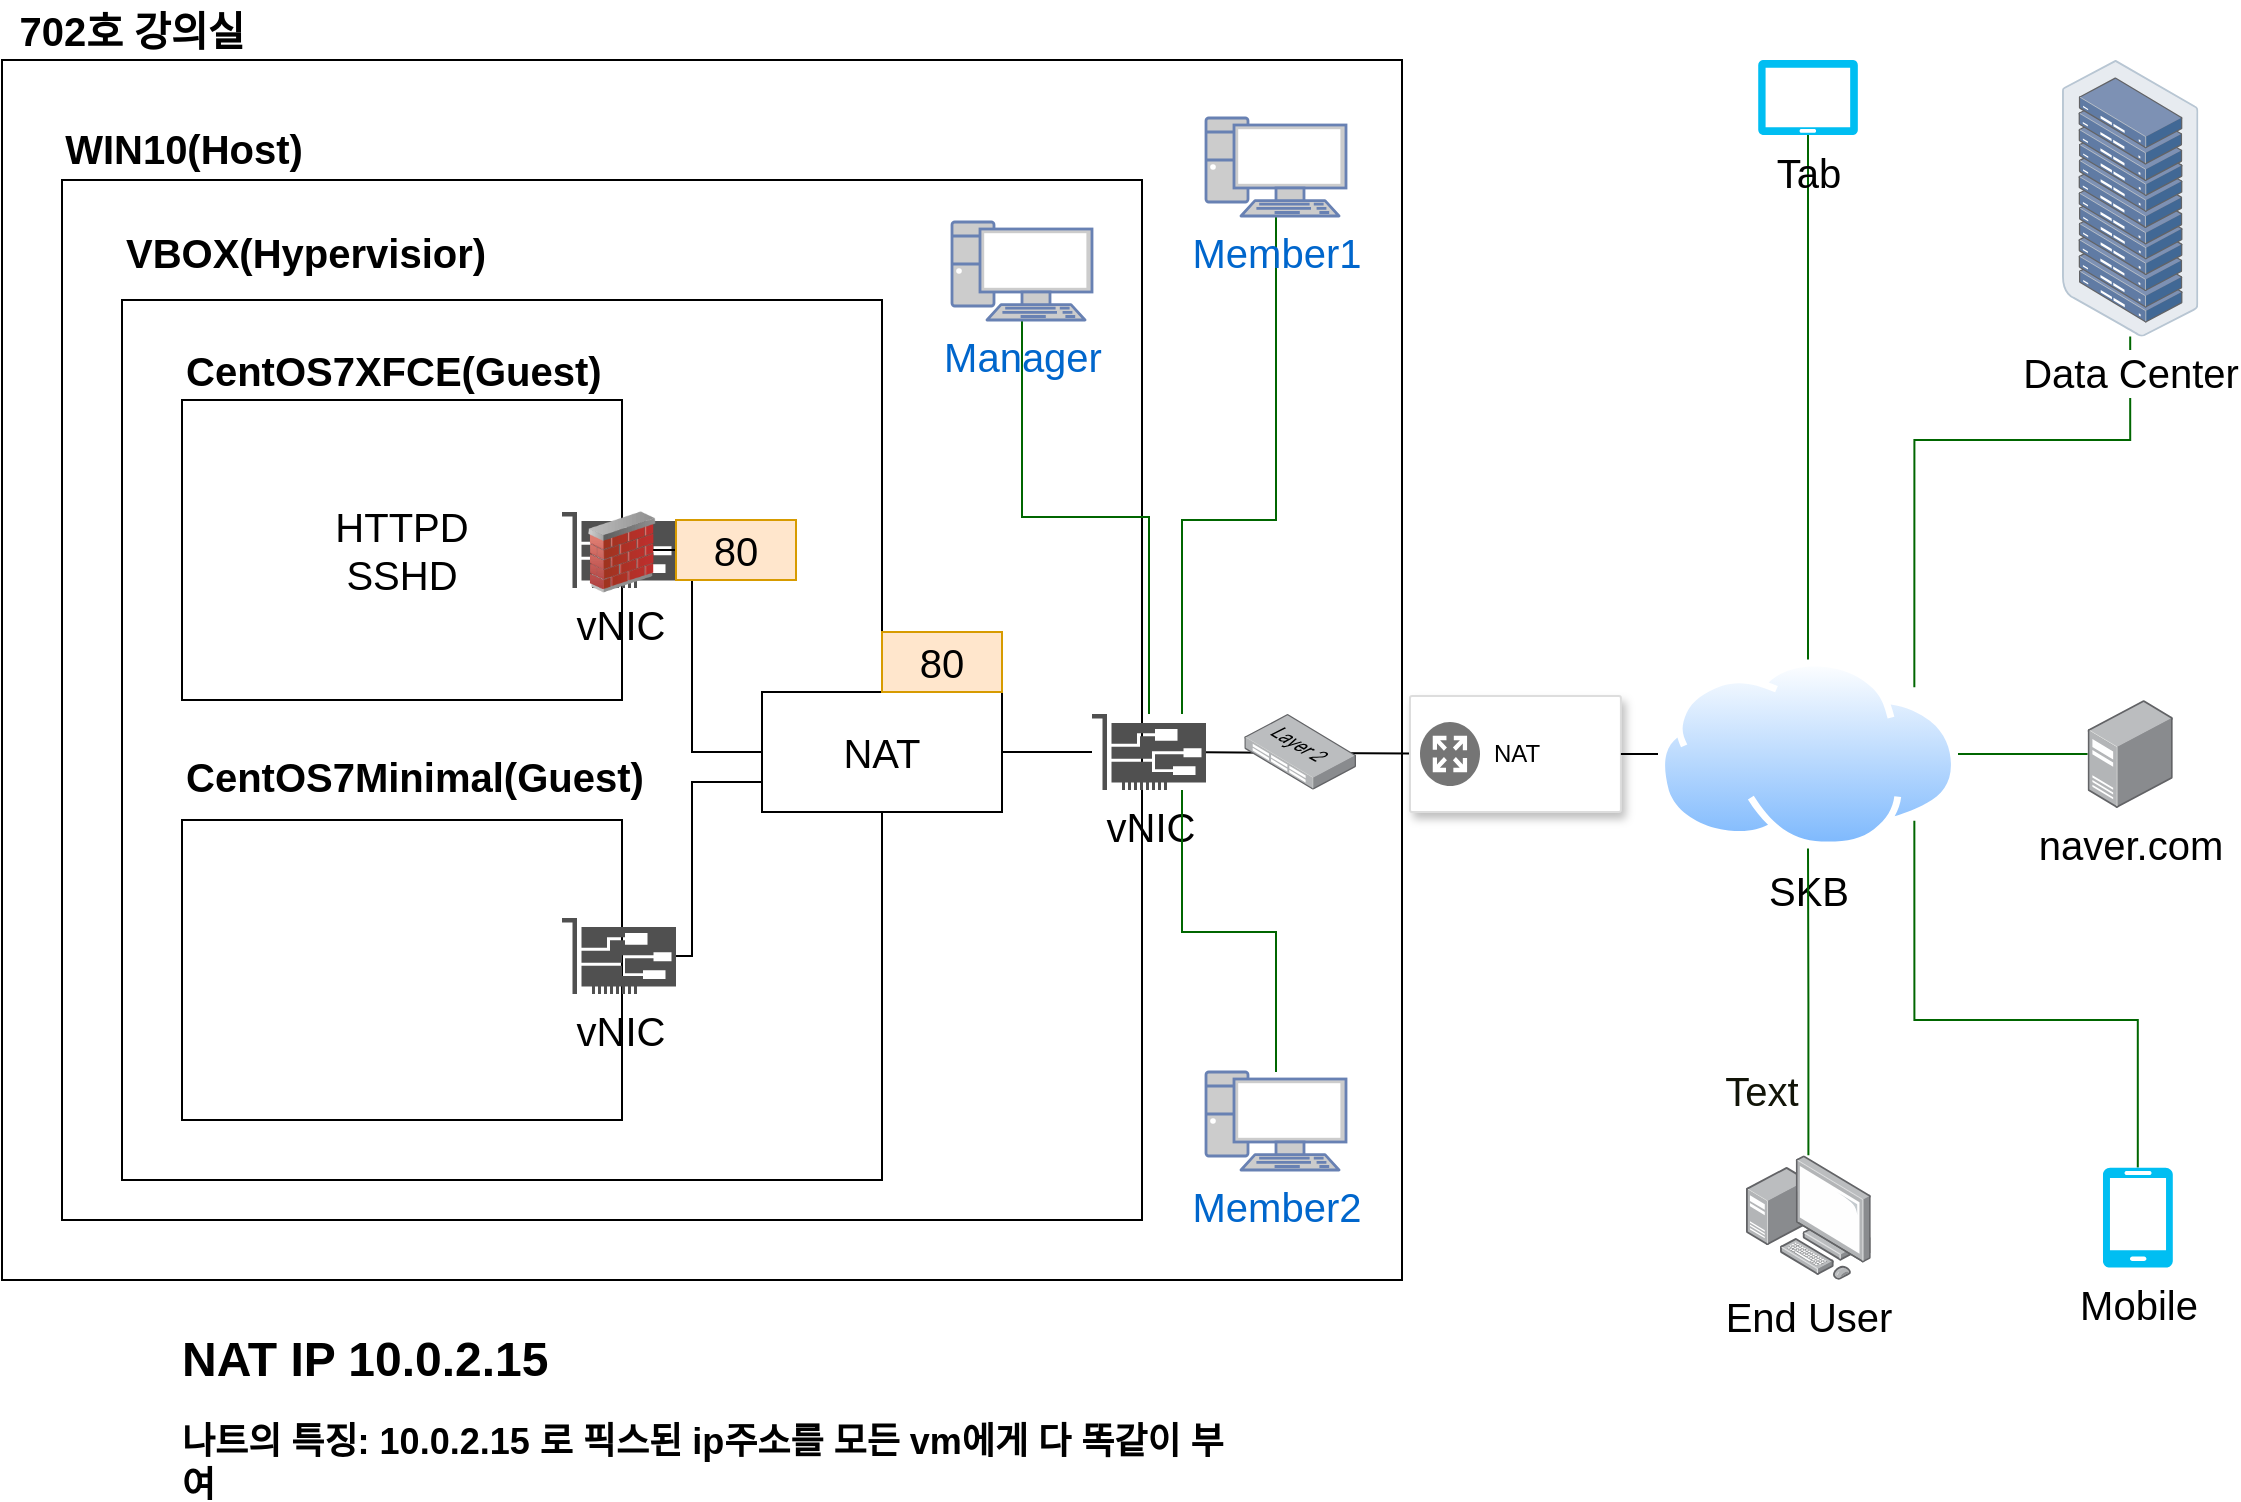 <mxfile version="17.4.3" type="device" pages="5"><diagram id="zHQSAGJ0AVTQezasyGlq" name="NAT"><mxGraphModel dx="1662" dy="794" grid="1" gridSize="10" guides="1" tooltips="1" connect="1" arrows="1" fold="1" page="1" pageScale="1" pageWidth="1169" pageHeight="827" math="0" shadow="0"><root><mxCell id="0"/><mxCell id="1" parent="0"/><mxCell id="p4SjvUx0q9QsYmu73tjM-1" value="" style="rounded=0;whiteSpace=wrap;html=1;fillColor=none;" parent="1" vertex="1"><mxGeometry x="40" y="40" width="700" height="610" as="geometry"/></mxCell><mxCell id="p4SjvUx0q9QsYmu73tjM-3" value="" style="rounded=0;whiteSpace=wrap;html=1;fillColor=none;" parent="1" vertex="1"><mxGeometry x="70" y="100" width="540" height="520" as="geometry"/></mxCell><mxCell id="p4SjvUx0q9QsYmu73tjM-4" value="702호 강의실" style="text;html=1;strokeColor=none;fillColor=none;align=center;verticalAlign=middle;whiteSpace=wrap;rounded=0;fontSize=20;fontStyle=1" parent="1" vertex="1"><mxGeometry x="40" y="10" width="130" height="30" as="geometry"/></mxCell><mxCell id="p4SjvUx0q9QsYmu73tjM-5" value="&lt;font style=&quot;font-size: 20px&quot;&gt;WIN10(Host)&lt;/font&gt;" style="text;html=1;strokeColor=none;fillColor=none;align=center;verticalAlign=middle;whiteSpace=wrap;rounded=0;fontSize=20;fontStyle=1" parent="1" vertex="1"><mxGeometry x="101" y="69" width="60" height="30" as="geometry"/></mxCell><mxCell id="p4SjvUx0q9QsYmu73tjM-6" value="" style="rounded=0;whiteSpace=wrap;html=1;fontSize=20;fillColor=none;" parent="1" vertex="1"><mxGeometry x="100" y="160" width="380" height="440" as="geometry"/></mxCell><mxCell id="p4SjvUx0q9QsYmu73tjM-7" value="&lt;font style=&quot;font-size: 20px&quot;&gt;VBOX(Hypervisior)&lt;/font&gt;" style="text;html=1;strokeColor=none;fillColor=none;align=left;verticalAlign=middle;whiteSpace=wrap;rounded=0;fontSize=20;fontStyle=1" parent="1" vertex="1"><mxGeometry x="100" y="121" width="60" height="30" as="geometry"/></mxCell><mxCell id="p4SjvUx0q9QsYmu73tjM-8" value="HTTPD&lt;br&gt;SSHD" style="rounded=0;whiteSpace=wrap;html=1;fontSize=20;fillColor=none;" parent="1" vertex="1"><mxGeometry x="130" y="210" width="220" height="150" as="geometry"/></mxCell><mxCell id="p4SjvUx0q9QsYmu73tjM-9" value="" style="rounded=0;whiteSpace=wrap;html=1;fontSize=20;fillColor=none;" parent="1" vertex="1"><mxGeometry x="130" y="420" width="220" height="150" as="geometry"/></mxCell><mxCell id="p4SjvUx0q9QsYmu73tjM-10" value="&lt;font style=&quot;font-size: 20px&quot;&gt;CentOS7XFCE(Guest)&lt;/font&gt;" style="text;html=1;strokeColor=none;fillColor=none;align=left;verticalAlign=middle;whiteSpace=wrap;rounded=0;fontSize=20;fontStyle=1" parent="1" vertex="1"><mxGeometry x="130" y="180" width="60" height="30" as="geometry"/></mxCell><mxCell id="p4SjvUx0q9QsYmu73tjM-11" value="&lt;font style=&quot;font-size: 20px&quot;&gt;CentOS7Minimal(Guest)&lt;/font&gt;" style="text;html=1;strokeColor=none;fillColor=none;align=left;verticalAlign=middle;whiteSpace=wrap;rounded=0;fontSize=20;fontStyle=1" parent="1" vertex="1"><mxGeometry x="130" y="383" width="60" height="30" as="geometry"/></mxCell><mxCell id="p4SjvUx0q9QsYmu73tjM-12" value="&lt;font style=&quot;font-size: 20px&quot;&gt;vNIC&lt;/font&gt;" style="sketch=0;pointerEvents=1;shadow=0;dashed=0;html=1;strokeColor=none;fillColor=#505050;labelPosition=center;verticalLabelPosition=bottom;verticalAlign=top;outlineConnect=0;align=center;shape=mxgraph.office.devices.nic;fontSize=20;" parent="1" vertex="1"><mxGeometry x="320" y="266" width="57" height="38" as="geometry"/></mxCell><mxCell id="p4SjvUx0q9QsYmu73tjM-13" value="&lt;font style=&quot;font-size: 20px&quot;&gt;vNIC&lt;/font&gt;" style="sketch=0;pointerEvents=1;shadow=0;dashed=0;html=1;strokeColor=none;fillColor=#505050;labelPosition=center;verticalLabelPosition=bottom;verticalAlign=top;outlineConnect=0;align=center;shape=mxgraph.office.devices.nic;fontSize=20;" parent="1" vertex="1"><mxGeometry x="320" y="469" width="57" height="38" as="geometry"/></mxCell><mxCell id="p4SjvUx0q9QsYmu73tjM-31" style="edgeStyle=none;rounded=0;orthogonalLoop=1;jettySize=auto;html=1;fontSize=20;endArrow=none;endFill=0;" parent="1" source="p4SjvUx0q9QsYmu73tjM-14" target="p4SjvUx0q9QsYmu73tjM-17" edge="1"><mxGeometry relative="1" as="geometry"/></mxCell><mxCell id="p4SjvUx0q9QsYmu73tjM-14" value="" style="strokeColor=#dddddd;shadow=1;strokeWidth=1;rounded=1;absoluteArcSize=1;arcSize=2;fontSize=20;" parent="1" vertex="1"><mxGeometry x="744" y="358" width="105.45" height="58" as="geometry"/></mxCell><mxCell id="p4SjvUx0q9QsYmu73tjM-15" value="NAT" style="sketch=0;dashed=0;connectable=0;html=1;fillColor=#757575;strokeColor=none;shape=mxgraph.gcp2.nat;part=1;labelPosition=right;verticalLabelPosition=middle;align=left;verticalAlign=middle;spacingLeft=5;fontSize=12;" parent="p4SjvUx0q9QsYmu73tjM-14" vertex="1"><mxGeometry y="0.5" width="30" height="32" relative="1" as="geometry"><mxPoint x="5" y="-16" as="offset"/></mxGeometry></mxCell><mxCell id="p4SjvUx0q9QsYmu73tjM-32" style="edgeStyle=none;rounded=0;orthogonalLoop=1;jettySize=auto;html=1;entryX=1;entryY=0.5;entryDx=0;entryDy=0;fontSize=20;endArrow=none;endFill=0;" parent="1" source="p4SjvUx0q9QsYmu73tjM-17" target="p4SjvUx0q9QsYmu73tjM-18" edge="1"><mxGeometry relative="1" as="geometry"/></mxCell><mxCell id="p4SjvUx0q9QsYmu73tjM-17" value="&lt;font style=&quot;font-size: 20px&quot;&gt;vNIC&lt;/font&gt;" style="sketch=0;pointerEvents=1;shadow=0;dashed=0;html=1;strokeColor=none;fillColor=#505050;labelPosition=center;verticalLabelPosition=bottom;verticalAlign=top;outlineConnect=0;align=center;shape=mxgraph.office.devices.nic;fontSize=20;" parent="1" vertex="1"><mxGeometry x="585" y="367" width="57" height="38" as="geometry"/></mxCell><mxCell id="p4SjvUx0q9QsYmu73tjM-34" style="edgeStyle=orthogonalEdgeStyle;rounded=0;orthogonalLoop=1;jettySize=auto;html=1;exitX=0;exitY=0.5;exitDx=0;exitDy=0;fontSize=20;endArrow=none;endFill=0;" parent="1" source="p4SjvUx0q9QsYmu73tjM-18" target="p4SjvUx0q9QsYmu73tjM-8" edge="1"><mxGeometry relative="1" as="geometry"/></mxCell><mxCell id="p4SjvUx0q9QsYmu73tjM-35" style="edgeStyle=orthogonalEdgeStyle;rounded=0;orthogonalLoop=1;jettySize=auto;html=1;exitX=0;exitY=0.75;exitDx=0;exitDy=0;fontSize=20;endArrow=none;endFill=0;" parent="1" target="p4SjvUx0q9QsYmu73tjM-13" edge="1"><mxGeometry relative="1" as="geometry"><mxPoint x="425" y="401" as="sourcePoint"/><mxPoint x="382.0" y="488" as="targetPoint"/><Array as="points"><mxPoint x="385" y="401"/><mxPoint x="385" y="488"/></Array></mxGeometry></mxCell><mxCell id="p4SjvUx0q9QsYmu73tjM-18" value="NAT" style="rounded=0;whiteSpace=wrap;html=1;fontSize=20;" parent="1" vertex="1"><mxGeometry x="420" y="356" width="120" height="60" as="geometry"/></mxCell><mxCell id="p4SjvUx0q9QsYmu73tjM-30" style="edgeStyle=none;rounded=0;orthogonalLoop=1;jettySize=auto;html=1;entryX=1;entryY=0.5;entryDx=0;entryDy=0;fontSize=20;endArrow=none;endFill=0;" parent="1" source="p4SjvUx0q9QsYmu73tjM-19" target="p4SjvUx0q9QsYmu73tjM-14" edge="1"><mxGeometry relative="1" as="geometry"/></mxCell><mxCell id="p4SjvUx0q9QsYmu73tjM-19" value="SKB" style="aspect=fixed;perimeter=ellipsePerimeter;html=1;align=center;shadow=0;dashed=0;spacingTop=3;image;image=img/lib/active_directory/internet_cloud.svg;fontSize=20;" parent="1" vertex="1"><mxGeometry x="868" y="339.75" width="150" height="94.5" as="geometry"/></mxCell><mxCell id="p4SjvUx0q9QsYmu73tjM-48" style="edgeStyle=orthogonalEdgeStyle;rounded=0;orthogonalLoop=1;jettySize=auto;html=1;entryX=1;entryY=0;entryDx=0;entryDy=0;fontSize=20;endArrow=none;endFill=0;strokeColor=#006600;" parent="1" source="p4SjvUx0q9QsYmu73tjM-20" target="p4SjvUx0q9QsYmu73tjM-19" edge="1"><mxGeometry relative="1" as="geometry"><Array as="points"><mxPoint x="1104" y="230"/><mxPoint x="996" y="230"/></Array></mxGeometry></mxCell><mxCell id="p4SjvUx0q9QsYmu73tjM-20" value="Data Center" style="points=[];aspect=fixed;html=1;align=center;shadow=0;dashed=0;image;image=img/lib/allied_telesis/storage/Datacenter_Server_Rack.svg;fontSize=20;" parent="1" vertex="1"><mxGeometry x="1070" y="40" width="68.2" height="138.26" as="geometry"/></mxCell><mxCell id="p4SjvUx0q9QsYmu73tjM-51" style="edgeStyle=orthogonalEdgeStyle;rounded=0;orthogonalLoop=1;jettySize=auto;html=1;entryX=0.5;entryY=1;entryDx=0;entryDy=0;fontSize=20;endArrow=none;endFill=0;strokeColor=#006600;" parent="1" source="p4SjvUx0q9QsYmu73tjM-21" target="p4SjvUx0q9QsYmu73tjM-19" edge="1"><mxGeometry relative="1" as="geometry"/></mxCell><mxCell id="p4SjvUx0q9QsYmu73tjM-21" value="End User" style="points=[];aspect=fixed;html=1;align=center;shadow=0;dashed=0;image;image=img/lib/allied_telesis/computer_and_terminals/Personal_Computer_with_Server.svg;fontSize=20;" parent="1" vertex="1"><mxGeometry x="912" y="587.6" width="62.4" height="62.4" as="geometry"/></mxCell><mxCell id="p4SjvUx0q9QsYmu73tjM-49" style="edgeStyle=orthogonalEdgeStyle;rounded=0;orthogonalLoop=1;jettySize=auto;html=1;entryX=1;entryY=0.5;entryDx=0;entryDy=0;fontSize=20;endArrow=none;endFill=0;strokeColor=#006600;" parent="1" source="p4SjvUx0q9QsYmu73tjM-22" target="p4SjvUx0q9QsYmu73tjM-19" edge="1"><mxGeometry relative="1" as="geometry"/></mxCell><mxCell id="p4SjvUx0q9QsYmu73tjM-22" value="naver.com" style="points=[];aspect=fixed;html=1;align=center;shadow=0;dashed=0;image;image=img/lib/allied_telesis/computer_and_terminals/Server_Desktop.svg;fontSize=20;" parent="1" vertex="1"><mxGeometry x="1082.8" y="360" width="42.6" height="54" as="geometry"/></mxCell><mxCell id="p4SjvUx0q9QsYmu73tjM-50" style="edgeStyle=orthogonalEdgeStyle;rounded=0;orthogonalLoop=1;jettySize=auto;html=1;entryX=1;entryY=1;entryDx=0;entryDy=0;fontSize=20;endArrow=none;endFill=0;strokeColor=#006600;" parent="1" source="p4SjvUx0q9QsYmu73tjM-23" target="p4SjvUx0q9QsYmu73tjM-19" edge="1"><mxGeometry relative="1" as="geometry"><Array as="points"><mxPoint x="1108" y="520"/><mxPoint x="996" y="520"/></Array></mxGeometry></mxCell><mxCell id="p4SjvUx0q9QsYmu73tjM-23" value="Mobile" style="verticalLabelPosition=bottom;html=1;verticalAlign=top;align=center;strokeColor=none;fillColor=#00BEF2;shape=mxgraph.azure.mobile;pointerEvents=1;fontSize=20;" parent="1" vertex="1"><mxGeometry x="1090.4" y="593.8" width="35" height="50" as="geometry"/></mxCell><mxCell id="p4SjvUx0q9QsYmu73tjM-46" style="edgeStyle=orthogonalEdgeStyle;rounded=0;orthogonalLoop=1;jettySize=auto;html=1;fontSize=20;endArrow=none;endFill=0;strokeColor=#006600;" parent="1" source="p4SjvUx0q9QsYmu73tjM-24" target="p4SjvUx0q9QsYmu73tjM-19" edge="1"><mxGeometry relative="1" as="geometry"/></mxCell><mxCell id="p4SjvUx0q9QsYmu73tjM-24" value="Tab" style="verticalLabelPosition=bottom;html=1;verticalAlign=top;align=center;strokeColor=none;fillColor=#00BEF2;shape=mxgraph.azure.tablet;pointerEvents=1;fontSize=20;" parent="1" vertex="1"><mxGeometry x="918" y="40" width="50" height="37.5" as="geometry"/></mxCell><mxCell id="p4SjvUx0q9QsYmu73tjM-44" style="edgeStyle=orthogonalEdgeStyle;rounded=0;orthogonalLoop=1;jettySize=auto;html=1;fontSize=20;endArrow=none;endFill=0;strokeColor=#006600;" parent="1" source="p4SjvUx0q9QsYmu73tjM-26" target="p4SjvUx0q9QsYmu73tjM-17" edge="1"><mxGeometry relative="1" as="geometry"><Array as="points"><mxPoint x="677" y="270"/><mxPoint x="630" y="270"/></Array></mxGeometry></mxCell><mxCell id="p4SjvUx0q9QsYmu73tjM-26" value="Member1" style="fontColor=#0066CC;verticalAlign=top;verticalLabelPosition=bottom;labelPosition=center;align=center;html=1;outlineConnect=0;fillColor=#CCCCCC;strokeColor=#6881B3;gradientColor=none;gradientDirection=north;strokeWidth=2;shape=mxgraph.networks.pc;fontSize=20;" parent="1" vertex="1"><mxGeometry x="642" y="69" width="70" height="49" as="geometry"/></mxCell><mxCell id="p4SjvUx0q9QsYmu73tjM-45" style="edgeStyle=orthogonalEdgeStyle;rounded=0;orthogonalLoop=1;jettySize=auto;html=1;fontSize=20;endArrow=none;endFill=0;strokeColor=#006600;" parent="1" source="p4SjvUx0q9QsYmu73tjM-27" target="p4SjvUx0q9QsYmu73tjM-17" edge="1"><mxGeometry relative="1" as="geometry"><Array as="points"><mxPoint x="677" y="476"/><mxPoint x="630" y="476"/></Array></mxGeometry></mxCell><mxCell id="p4SjvUx0q9QsYmu73tjM-27" value="Member2" style="fontColor=#0066CC;verticalAlign=top;verticalLabelPosition=bottom;labelPosition=center;align=center;html=1;outlineConnect=0;fillColor=#CCCCCC;strokeColor=#6881B3;gradientColor=none;gradientDirection=north;strokeWidth=2;shape=mxgraph.networks.pc;fontSize=20;" parent="1" vertex="1"><mxGeometry x="642" y="546" width="70" height="49" as="geometry"/></mxCell><mxCell id="p4SjvUx0q9QsYmu73tjM-43" style="edgeStyle=orthogonalEdgeStyle;rounded=0;orthogonalLoop=1;jettySize=auto;html=1;fontSize=20;endArrow=none;endFill=0;strokeColor=#006600;" parent="1" source="p4SjvUx0q9QsYmu73tjM-28" target="p4SjvUx0q9QsYmu73tjM-17" edge="1"><mxGeometry relative="1" as="geometry"/></mxCell><mxCell id="p4SjvUx0q9QsYmu73tjM-28" value="Manager" style="fontColor=#0066CC;verticalAlign=top;verticalLabelPosition=bottom;labelPosition=center;align=center;html=1;outlineConnect=0;fillColor=#CCCCCC;strokeColor=#6881B3;gradientColor=none;gradientDirection=north;strokeWidth=2;shape=mxgraph.networks.pc;fontSize=20;" parent="1" vertex="1"><mxGeometry x="515" y="121" width="70" height="49" as="geometry"/></mxCell><mxCell id="p4SjvUx0q9QsYmu73tjM-38" value="80" style="text;html=1;strokeColor=#d79b00;fillColor=#ffe6cc;align=center;verticalAlign=middle;whiteSpace=wrap;rounded=0;fontSize=20;" parent="1" vertex="1"><mxGeometry x="480" y="326" width="60" height="30" as="geometry"/></mxCell><mxCell id="p4SjvUx0q9QsYmu73tjM-41" value="80" style="text;html=1;strokeColor=#d79b00;fillColor=#ffe6cc;align=center;verticalAlign=middle;whiteSpace=wrap;rounded=0;fontSize=20;" parent="1" vertex="1"><mxGeometry x="377" y="270" width="60" height="30" as="geometry"/></mxCell><mxCell id="p4SjvUx0q9QsYmu73tjM-56" value="" style="image;html=1;image=img/lib/clip_art/networking/Firewall_02_128x128.png;fontSize=20;" parent="1" vertex="1"><mxGeometry x="333" y="261" width="34" height="50" as="geometry"/></mxCell><mxCell id="B0Cr1gd8vFFwXUoudNjd-2" value="&lt;h1&gt;&lt;b&gt;NAT IP 10.0.2.15&lt;/b&gt;&lt;font style=&quot;font-size: 18px&quot;&gt;&lt;br&gt;&lt;/font&gt;&lt;/h1&gt;&lt;div&gt;&lt;b&gt;&lt;font style=&quot;font-size: 18px&quot;&gt;나트의 특징: 10.0.2.15 로 픽스된 ip주소를 모든 vm에게 다 똑같이 부여&lt;/font&gt;&lt;/b&gt;&lt;/div&gt;" style="text;html=1;strokeColor=none;fillColor=none;spacing=5;spacingTop=-20;whiteSpace=wrap;overflow=hidden;rounded=0;" parent="1" vertex="1"><mxGeometry x="125" y="670" width="530" height="90" as="geometry"/></mxCell><mxCell id="JcB2sR90Qq9NmfMwn_Zq-1" value="Text" style="text;html=1;strokeColor=none;fillColor=none;align=center;verticalAlign=middle;whiteSpace=wrap;rounded=0;fontSize=20;fontColor=#121408;" parent="1" vertex="1"><mxGeometry x="890" y="540" width="60" height="30" as="geometry"/></mxCell><mxCell id="FGJanNX8BVgdhkTcOV4q-1" value="" style="points=[];aspect=fixed;html=1;align=center;shadow=0;dashed=0;image;image=img/lib/allied_telesis/switch/Switch_48_port_L2.svg;fontSize=20;fontColor=#121408;" parent="1" vertex="1"><mxGeometry x="661.16" y="367" width="55.84" height="37.8" as="geometry"/></mxCell></root></mxGraphModel></diagram><diagram name="NATnetwork" id="8hdK0G2ITKs1nsGjpsKv"><mxGraphModel dx="1662" dy="794" grid="1" gridSize="10" guides="1" tooltips="1" connect="1" arrows="1" fold="1" page="1" pageScale="1" pageWidth="1169" pageHeight="827" math="0" shadow="0"><root><mxCell id="hRzSHaTWoarkUY-e_Bxy-0"/><mxCell id="hRzSHaTWoarkUY-e_Bxy-1" parent="hRzSHaTWoarkUY-e_Bxy-0"/><mxCell id="hRzSHaTWoarkUY-e_Bxy-2" value="" style="rounded=0;whiteSpace=wrap;html=1;fillColor=none;" parent="hRzSHaTWoarkUY-e_Bxy-1" vertex="1"><mxGeometry x="40" y="40" width="700" height="610" as="geometry"/></mxCell><mxCell id="hRzSHaTWoarkUY-e_Bxy-3" value="" style="rounded=0;whiteSpace=wrap;html=1;fillColor=none;" parent="hRzSHaTWoarkUY-e_Bxy-1" vertex="1"><mxGeometry x="70" y="100" width="540" height="520" as="geometry"/></mxCell><mxCell id="hRzSHaTWoarkUY-e_Bxy-4" value="702호 강의실" style="text;html=1;strokeColor=none;fillColor=none;align=center;verticalAlign=middle;whiteSpace=wrap;rounded=0;fontSize=20;fontStyle=1" parent="hRzSHaTWoarkUY-e_Bxy-1" vertex="1"><mxGeometry x="40" y="10" width="130" height="30" as="geometry"/></mxCell><mxCell id="hRzSHaTWoarkUY-e_Bxy-5" value="&lt;font style=&quot;font-size: 20px&quot;&gt;WIN10(Host)&lt;/font&gt;" style="text;html=1;strokeColor=none;fillColor=none;align=center;verticalAlign=middle;whiteSpace=wrap;rounded=0;fontSize=20;fontStyle=1" parent="hRzSHaTWoarkUY-e_Bxy-1" vertex="1"><mxGeometry x="101" y="69" width="60" height="30" as="geometry"/></mxCell><mxCell id="hRzSHaTWoarkUY-e_Bxy-6" value="" style="rounded=0;whiteSpace=wrap;html=1;fontSize=20;fillColor=none;" parent="hRzSHaTWoarkUY-e_Bxy-1" vertex="1"><mxGeometry x="100" y="160" width="380" height="440" as="geometry"/></mxCell><mxCell id="hRzSHaTWoarkUY-e_Bxy-7" value="&lt;font style=&quot;font-size: 20px&quot;&gt;VBOX(Hypervisior)&lt;/font&gt;" style="text;html=1;strokeColor=none;fillColor=none;align=left;verticalAlign=middle;whiteSpace=wrap;rounded=0;fontSize=20;fontStyle=1" parent="hRzSHaTWoarkUY-e_Bxy-1" vertex="1"><mxGeometry x="100" y="121" width="60" height="30" as="geometry"/></mxCell><mxCell id="hRzSHaTWoarkUY-e_Bxy-8" value="HTTPD&lt;br&gt;SSHD&lt;br&gt;10.0.2.15 (NatNetwork ip)" style="rounded=0;whiteSpace=wrap;html=1;fontSize=20;fillColor=none;" parent="hRzSHaTWoarkUY-e_Bxy-1" vertex="1"><mxGeometry x="130" y="210" width="230" height="150" as="geometry"/></mxCell><mxCell id="hRzSHaTWoarkUY-e_Bxy-9" value="SSHD&lt;br&gt;10.2.0.8 (NatNetwork ip)" style="rounded=0;whiteSpace=wrap;html=1;fontSize=20;fillColor=none;" parent="hRzSHaTWoarkUY-e_Bxy-1" vertex="1"><mxGeometry x="130" y="420" width="220" height="150" as="geometry"/></mxCell><mxCell id="hRzSHaTWoarkUY-e_Bxy-10" value="&lt;font style=&quot;font-size: 20px&quot;&gt;CentOS7XFCE(Guest)&lt;/font&gt;" style="text;html=1;strokeColor=none;fillColor=none;align=left;verticalAlign=middle;whiteSpace=wrap;rounded=0;fontSize=20;fontStyle=1" parent="hRzSHaTWoarkUY-e_Bxy-1" vertex="1"><mxGeometry x="130" y="180" width="60" height="30" as="geometry"/></mxCell><mxCell id="hRzSHaTWoarkUY-e_Bxy-11" value="&lt;font style=&quot;font-size: 20px&quot;&gt;CentOS7Minimal(Guest)&lt;/font&gt;" style="text;html=1;strokeColor=none;fillColor=none;align=left;verticalAlign=middle;whiteSpace=wrap;rounded=0;fontSize=20;fontStyle=1" parent="hRzSHaTWoarkUY-e_Bxy-1" vertex="1"><mxGeometry x="130" y="383" width="60" height="30" as="geometry"/></mxCell><mxCell id="hRzSHaTWoarkUY-e_Bxy-12" value="&lt;font style=&quot;font-size: 20px&quot;&gt;vNIC&lt;/font&gt;" style="sketch=0;pointerEvents=1;shadow=0;dashed=0;html=1;strokeColor=none;fillColor=#505050;labelPosition=center;verticalLabelPosition=bottom;verticalAlign=top;outlineConnect=0;align=center;shape=mxgraph.office.devices.nic;fontSize=20;" parent="hRzSHaTWoarkUY-e_Bxy-1" vertex="1"><mxGeometry x="320" y="266" width="57" height="38" as="geometry"/></mxCell><mxCell id="hRzSHaTWoarkUY-e_Bxy-13" value="&lt;font style=&quot;font-size: 20px&quot;&gt;vNIC&lt;/font&gt;" style="sketch=0;pointerEvents=1;shadow=0;dashed=0;html=1;strokeColor=none;fillColor=#505050;labelPosition=center;verticalLabelPosition=bottom;verticalAlign=top;outlineConnect=0;align=center;shape=mxgraph.office.devices.nic;fontSize=20;" parent="hRzSHaTWoarkUY-e_Bxy-1" vertex="1"><mxGeometry x="320" y="469" width="57" height="38" as="geometry"/></mxCell><mxCell id="hRzSHaTWoarkUY-e_Bxy-14" style="edgeStyle=none;rounded=0;orthogonalLoop=1;jettySize=auto;html=1;fontSize=20;endArrow=none;endFill=0;" parent="hRzSHaTWoarkUY-e_Bxy-1" source="hRzSHaTWoarkUY-e_Bxy-15" target="hRzSHaTWoarkUY-e_Bxy-18" edge="1"><mxGeometry relative="1" as="geometry"/></mxCell><mxCell id="hRzSHaTWoarkUY-e_Bxy-15" value="" style="strokeColor=#dddddd;shadow=1;strokeWidth=1;rounded=1;absoluteArcSize=1;arcSize=2;fontSize=20;" parent="hRzSHaTWoarkUY-e_Bxy-1" vertex="1"><mxGeometry x="689" y="358" width="105.45" height="58" as="geometry"/></mxCell><mxCell id="hRzSHaTWoarkUY-e_Bxy-16" value="NAT" style="sketch=0;dashed=0;connectable=0;html=1;fillColor=#757575;strokeColor=none;shape=mxgraph.gcp2.nat;part=1;labelPosition=right;verticalLabelPosition=middle;align=left;verticalAlign=middle;spacingLeft=5;fontSize=12;" parent="hRzSHaTWoarkUY-e_Bxy-15" vertex="1"><mxGeometry y="0.5" width="30" height="32" relative="1" as="geometry"><mxPoint x="5" y="-16" as="offset"/></mxGeometry></mxCell><mxCell id="hRzSHaTWoarkUY-e_Bxy-17" style="edgeStyle=none;rounded=0;orthogonalLoop=1;jettySize=auto;html=1;entryX=1;entryY=0.5;entryDx=0;entryDy=0;fontSize=20;endArrow=none;endFill=0;" parent="hRzSHaTWoarkUY-e_Bxy-1" source="hRzSHaTWoarkUY-e_Bxy-18" target="hRzSHaTWoarkUY-e_Bxy-21" edge="1"><mxGeometry relative="1" as="geometry"/></mxCell><mxCell id="dxH-xvw5UoekOdiByDbT-4" value="" style="edgeStyle=orthogonalEdgeStyle;rounded=0;orthogonalLoop=1;jettySize=auto;html=1;fontColor=#3730FF;startArrow=none;" parent="hRzSHaTWoarkUY-e_Bxy-1" source="dxH-xvw5UoekOdiByDbT-5" edge="1"><mxGeometry relative="1" as="geometry"><mxPoint x="613.471" y="485.0" as="targetPoint"/></mxGeometry></mxCell><mxCell id="hRzSHaTWoarkUY-e_Bxy-18" value="&lt;font style=&quot;font-size: 20px&quot;&gt;vNIC&lt;/font&gt;" style="sketch=0;pointerEvents=1;shadow=0;dashed=0;html=1;strokeColor=none;fillColor=#505050;labelPosition=center;verticalLabelPosition=bottom;verticalAlign=top;outlineConnect=0;align=center;shape=mxgraph.office.devices.nic;fontSize=20;" parent="hRzSHaTWoarkUY-e_Bxy-1" vertex="1"><mxGeometry x="585" y="367" width="57" height="38" as="geometry"/></mxCell><mxCell id="hRzSHaTWoarkUY-e_Bxy-19" style="edgeStyle=orthogonalEdgeStyle;rounded=0;orthogonalLoop=1;jettySize=auto;html=1;exitX=0;exitY=0.5;exitDx=0;exitDy=0;fontSize=20;endArrow=none;endFill=0;" parent="hRzSHaTWoarkUY-e_Bxy-1" source="hRzSHaTWoarkUY-e_Bxy-21" target="hRzSHaTWoarkUY-e_Bxy-8" edge="1"><mxGeometry relative="1" as="geometry"/></mxCell><mxCell id="hRzSHaTWoarkUY-e_Bxy-20" style="edgeStyle=orthogonalEdgeStyle;rounded=0;orthogonalLoop=1;jettySize=auto;html=1;exitX=0;exitY=0.75;exitDx=0;exitDy=0;fontSize=20;endArrow=none;endFill=0;" parent="hRzSHaTWoarkUY-e_Bxy-1" target="hRzSHaTWoarkUY-e_Bxy-13" edge="1"><mxGeometry relative="1" as="geometry"><mxPoint x="425" y="401" as="sourcePoint"/><mxPoint x="382.0" y="488" as="targetPoint"/><Array as="points"><mxPoint x="385" y="401"/><mxPoint x="385" y="488"/></Array></mxGeometry></mxCell><mxCell id="dxH-xvw5UoekOdiByDbT-11" style="edgeStyle=orthogonalEdgeStyle;rounded=0;orthogonalLoop=1;jettySize=auto;html=1;exitX=0;exitY=0.75;exitDx=0;exitDy=0;entryX=1;entryY=0.75;entryDx=0;entryDy=0;fontSize=14;fontColor=#121408;dashed=1;fillColor=#d5e8d4;strokeColor=#82b366;strokeWidth=2;" parent="hRzSHaTWoarkUY-e_Bxy-1" source="dxH-xvw5UoekOdiByDbT-0" target="dxH-xvw5UoekOdiByDbT-1" edge="1"><mxGeometry relative="1" as="geometry"/></mxCell><mxCell id="hRzSHaTWoarkUY-e_Bxy-21" value="NatNetwork" style="rounded=0;whiteSpace=wrap;html=1;fontSize=20;" parent="hRzSHaTWoarkUY-e_Bxy-1" vertex="1"><mxGeometry x="420" y="356" width="120" height="60" as="geometry"/></mxCell><mxCell id="hRzSHaTWoarkUY-e_Bxy-22" style="edgeStyle=none;rounded=0;orthogonalLoop=1;jettySize=auto;html=1;entryX=1;entryY=0.5;entryDx=0;entryDy=0;fontSize=20;endArrow=none;endFill=0;" parent="hRzSHaTWoarkUY-e_Bxy-1" source="hRzSHaTWoarkUY-e_Bxy-23" target="hRzSHaTWoarkUY-e_Bxy-15" edge="1"><mxGeometry relative="1" as="geometry"/></mxCell><mxCell id="hRzSHaTWoarkUY-e_Bxy-23" value="SKB" style="aspect=fixed;perimeter=ellipsePerimeter;html=1;align=center;shadow=0;dashed=0;spacingTop=3;image;image=img/lib/active_directory/internet_cloud.svg;fontSize=20;" parent="hRzSHaTWoarkUY-e_Bxy-1" vertex="1"><mxGeometry x="868" y="339.75" width="150" height="94.5" as="geometry"/></mxCell><mxCell id="hRzSHaTWoarkUY-e_Bxy-24" style="edgeStyle=orthogonalEdgeStyle;rounded=0;orthogonalLoop=1;jettySize=auto;html=1;entryX=1;entryY=0;entryDx=0;entryDy=0;fontSize=20;endArrow=none;endFill=0;strokeColor=#006600;" parent="hRzSHaTWoarkUY-e_Bxy-1" source="hRzSHaTWoarkUY-e_Bxy-25" target="hRzSHaTWoarkUY-e_Bxy-23" edge="1"><mxGeometry relative="1" as="geometry"><Array as="points"><mxPoint x="1104" y="230"/><mxPoint x="996" y="230"/></Array></mxGeometry></mxCell><mxCell id="hRzSHaTWoarkUY-e_Bxy-25" value="Data Center" style="points=[];aspect=fixed;html=1;align=center;shadow=0;dashed=0;image;image=img/lib/allied_telesis/storage/Datacenter_Server_Rack.svg;fontSize=20;" parent="hRzSHaTWoarkUY-e_Bxy-1" vertex="1"><mxGeometry x="1070" y="40" width="68.2" height="138.26" as="geometry"/></mxCell><mxCell id="hRzSHaTWoarkUY-e_Bxy-26" style="edgeStyle=orthogonalEdgeStyle;rounded=0;orthogonalLoop=1;jettySize=auto;html=1;entryX=0.5;entryY=1;entryDx=0;entryDy=0;fontSize=20;endArrow=none;endFill=0;strokeColor=#006600;" parent="hRzSHaTWoarkUY-e_Bxy-1" source="hRzSHaTWoarkUY-e_Bxy-27" target="hRzSHaTWoarkUY-e_Bxy-23" edge="1"><mxGeometry relative="1" as="geometry"/></mxCell><mxCell id="hRzSHaTWoarkUY-e_Bxy-27" value="End User" style="points=[];aspect=fixed;html=1;align=center;shadow=0;dashed=0;image;image=img/lib/allied_telesis/computer_and_terminals/Personal_Computer_with_Server.svg;fontSize=20;" parent="hRzSHaTWoarkUY-e_Bxy-1" vertex="1"><mxGeometry x="912" y="587.6" width="62.4" height="62.4" as="geometry"/></mxCell><mxCell id="hRzSHaTWoarkUY-e_Bxy-28" style="edgeStyle=orthogonalEdgeStyle;rounded=0;orthogonalLoop=1;jettySize=auto;html=1;entryX=1;entryY=0.5;entryDx=0;entryDy=0;fontSize=20;endArrow=none;endFill=0;strokeColor=#006600;" parent="hRzSHaTWoarkUY-e_Bxy-1" source="hRzSHaTWoarkUY-e_Bxy-29" target="hRzSHaTWoarkUY-e_Bxy-23" edge="1"><mxGeometry relative="1" as="geometry"/></mxCell><mxCell id="hRzSHaTWoarkUY-e_Bxy-29" value="naver.com" style="points=[];aspect=fixed;html=1;align=center;shadow=0;dashed=0;image;image=img/lib/allied_telesis/computer_and_terminals/Server_Desktop.svg;fontSize=20;" parent="hRzSHaTWoarkUY-e_Bxy-1" vertex="1"><mxGeometry x="1082.8" y="360" width="42.6" height="54" as="geometry"/></mxCell><mxCell id="hRzSHaTWoarkUY-e_Bxy-30" style="edgeStyle=orthogonalEdgeStyle;rounded=0;orthogonalLoop=1;jettySize=auto;html=1;entryX=1;entryY=1;entryDx=0;entryDy=0;fontSize=20;endArrow=none;endFill=0;strokeColor=#006600;" parent="hRzSHaTWoarkUY-e_Bxy-1" source="hRzSHaTWoarkUY-e_Bxy-31" target="hRzSHaTWoarkUY-e_Bxy-23" edge="1"><mxGeometry relative="1" as="geometry"><Array as="points"><mxPoint x="1108" y="520"/><mxPoint x="996" y="520"/></Array></mxGeometry></mxCell><mxCell id="hRzSHaTWoarkUY-e_Bxy-31" value="Mobile" style="verticalLabelPosition=bottom;html=1;verticalAlign=top;align=center;strokeColor=none;fillColor=#00BEF2;shape=mxgraph.azure.mobile;pointerEvents=1;fontSize=20;" parent="hRzSHaTWoarkUY-e_Bxy-1" vertex="1"><mxGeometry x="1090.4" y="593.8" width="35" height="50" as="geometry"/></mxCell><mxCell id="hRzSHaTWoarkUY-e_Bxy-32" style="edgeStyle=orthogonalEdgeStyle;rounded=0;orthogonalLoop=1;jettySize=auto;html=1;fontSize=20;endArrow=none;endFill=0;strokeColor=#006600;" parent="hRzSHaTWoarkUY-e_Bxy-1" source="hRzSHaTWoarkUY-e_Bxy-33" target="hRzSHaTWoarkUY-e_Bxy-23" edge="1"><mxGeometry relative="1" as="geometry"/></mxCell><mxCell id="hRzSHaTWoarkUY-e_Bxy-33" value="Tab" style="verticalLabelPosition=bottom;html=1;verticalAlign=top;align=center;strokeColor=none;fillColor=#00BEF2;shape=mxgraph.azure.tablet;pointerEvents=1;fontSize=20;" parent="hRzSHaTWoarkUY-e_Bxy-1" vertex="1"><mxGeometry x="918" y="40" width="50" height="37.5" as="geometry"/></mxCell><mxCell id="hRzSHaTWoarkUY-e_Bxy-34" style="edgeStyle=orthogonalEdgeStyle;rounded=0;orthogonalLoop=1;jettySize=auto;html=1;fontSize=20;endArrow=none;endFill=0;strokeColor=#006600;" parent="hRzSHaTWoarkUY-e_Bxy-1" source="hRzSHaTWoarkUY-e_Bxy-35" target="hRzSHaTWoarkUY-e_Bxy-18" edge="1"><mxGeometry relative="1" as="geometry"><Array as="points"><mxPoint x="677" y="270"/><mxPoint x="630" y="270"/></Array></mxGeometry></mxCell><mxCell id="hRzSHaTWoarkUY-e_Bxy-35" value="Member1" style="fontColor=#0066CC;verticalAlign=top;verticalLabelPosition=bottom;labelPosition=center;align=center;html=1;outlineConnect=0;fillColor=#CCCCCC;strokeColor=#6881B3;gradientColor=none;gradientDirection=north;strokeWidth=2;shape=mxgraph.networks.pc;fontSize=20;" parent="hRzSHaTWoarkUY-e_Bxy-1" vertex="1"><mxGeometry x="642" y="69" width="70" height="49" as="geometry"/></mxCell><mxCell id="hRzSHaTWoarkUY-e_Bxy-36" style="edgeStyle=orthogonalEdgeStyle;rounded=0;orthogonalLoop=1;jettySize=auto;html=1;fontSize=20;endArrow=none;endFill=0;strokeColor=#006600;" parent="hRzSHaTWoarkUY-e_Bxy-1" source="hRzSHaTWoarkUY-e_Bxy-37" target="hRzSHaTWoarkUY-e_Bxy-18" edge="1"><mxGeometry relative="1" as="geometry"><Array as="points"><mxPoint x="677" y="476"/><mxPoint x="630" y="476"/></Array></mxGeometry></mxCell><mxCell id="hRzSHaTWoarkUY-e_Bxy-37" value="Member2" style="fontColor=#0066CC;verticalAlign=top;verticalLabelPosition=bottom;labelPosition=center;align=center;html=1;outlineConnect=0;fillColor=#CCCCCC;strokeColor=#6881B3;gradientColor=none;gradientDirection=north;strokeWidth=2;shape=mxgraph.networks.pc;fontSize=20;" parent="hRzSHaTWoarkUY-e_Bxy-1" vertex="1"><mxGeometry x="642" y="546" width="70" height="49" as="geometry"/></mxCell><mxCell id="hRzSHaTWoarkUY-e_Bxy-38" style="edgeStyle=orthogonalEdgeStyle;rounded=0;orthogonalLoop=1;jettySize=auto;html=1;fontSize=20;endArrow=none;endFill=0;strokeColor=#006600;" parent="hRzSHaTWoarkUY-e_Bxy-1" source="hRzSHaTWoarkUY-e_Bxy-39" target="hRzSHaTWoarkUY-e_Bxy-18" edge="1"><mxGeometry relative="1" as="geometry"/></mxCell><mxCell id="hRzSHaTWoarkUY-e_Bxy-39" value="Manager" style="fontColor=#0066CC;verticalAlign=top;verticalLabelPosition=bottom;labelPosition=center;align=center;html=1;outlineConnect=0;fillColor=#CCCCCC;strokeColor=#6881B3;gradientColor=none;gradientDirection=north;strokeWidth=2;shape=mxgraph.networks.pc;fontSize=20;" parent="hRzSHaTWoarkUY-e_Bxy-1" vertex="1"><mxGeometry x="515" y="121" width="70" height="49" as="geometry"/></mxCell><mxCell id="hRzSHaTWoarkUY-e_Bxy-40" value="80" style="text;html=1;strokeColor=#d79b00;fillColor=#ffe6cc;align=center;verticalAlign=middle;whiteSpace=wrap;rounded=0;fontSize=20;" parent="hRzSHaTWoarkUY-e_Bxy-1" vertex="1"><mxGeometry x="480" y="330" width="60" height="30" as="geometry"/></mxCell><mxCell id="hRzSHaTWoarkUY-e_Bxy-41" value="80" style="text;html=1;strokeColor=#d79b00;fillColor=#ffe6cc;align=center;verticalAlign=middle;whiteSpace=wrap;rounded=0;fontSize=20;" parent="hRzSHaTWoarkUY-e_Bxy-1" vertex="1"><mxGeometry x="377" y="270" width="60" height="30" as="geometry"/></mxCell><mxCell id="hRzSHaTWoarkUY-e_Bxy-42" value="" style="image;html=1;image=img/lib/clip_art/networking/Firewall_02_128x128.png;fontSize=20;" parent="hRzSHaTWoarkUY-e_Bxy-1" vertex="1"><mxGeometry x="333" y="261" width="34" height="50" as="geometry"/></mxCell><mxCell id="hRzSHaTWoarkUY-e_Bxy-43" value="&lt;h1&gt;&lt;b&gt;NATNetwork IP 10.0.2.X&lt;/b&gt;&lt;br&gt;&lt;/h1&gt;&lt;div&gt;&lt;b style=&quot;font-size: medium&quot;&gt;나트네트워크의 특징: 모든 vm 각각 다른&amp;nbsp; ip주소 부여,&amp;nbsp; 포트포워드 해야 들어올 수 있다.&lt;/b&gt;&lt;b&gt;&lt;br&gt;&lt;/b&gt;&lt;/div&gt;" style="text;html=1;strokeColor=none;fillColor=none;spacing=5;spacingTop=-20;whiteSpace=wrap;overflow=hidden;rounded=0;" parent="hRzSHaTWoarkUY-e_Bxy-1" vertex="1"><mxGeometry x="230" y="680" width="500" height="90" as="geometry"/></mxCell><mxCell id="dxH-xvw5UoekOdiByDbT-0" value="22" style="text;html=1;strokeColor=#666666;fillColor=#f5f5f5;align=center;verticalAlign=middle;whiteSpace=wrap;rounded=0;fontSize=20;fontColor=#333333;" parent="hRzSHaTWoarkUY-e_Bxy-1" vertex="1"><mxGeometry x="500" y="405" width="60" height="30" as="geometry"/></mxCell><mxCell id="dxH-xvw5UoekOdiByDbT-1" value="22" style="text;html=1;strokeColor=#666666;fillColor=#f5f5f5;align=center;verticalAlign=middle;whiteSpace=wrap;rounded=0;fontSize=20;fontColor=#333333;" parent="hRzSHaTWoarkUY-e_Bxy-1" vertex="1"><mxGeometry x="367" y="477" width="60" height="30" as="geometry"/></mxCell><mxCell id="dxH-xvw5UoekOdiByDbT-2" value="&lt;b&gt;&lt;font color=&quot;#3730ff&quot;&gt;192.168.56.1&lt;/font&gt;&lt;/b&gt;" style="text;html=1;strokeColor=none;fillColor=none;align=center;verticalAlign=middle;whiteSpace=wrap;rounded=0;" parent="hRzSHaTWoarkUY-e_Bxy-1" vertex="1"><mxGeometry x="515" y="200" width="60" height="30" as="geometry"/></mxCell><mxCell id="dxH-xvw5UoekOdiByDbT-5" value="&lt;b&gt;&lt;font style=&quot;font-size: 14px&quot; color=&quot;#121408&quot;&gt;192.168.0.10&lt;/font&gt;&lt;/b&gt;" style="text;html=1;strokeColor=none;fillColor=none;align=center;verticalAlign=middle;whiteSpace=wrap;rounded=0;fontColor=#3730FF;" parent="hRzSHaTWoarkUY-e_Bxy-1" vertex="1"><mxGeometry x="585" y="434.25" width="60" height="30" as="geometry"/></mxCell><mxCell id="dxH-xvw5UoekOdiByDbT-6" value="" style="edgeStyle=orthogonalEdgeStyle;rounded=0;orthogonalLoop=1;jettySize=auto;html=1;fontColor=#3730FF;endArrow=none;" parent="hRzSHaTWoarkUY-e_Bxy-1" source="hRzSHaTWoarkUY-e_Bxy-18" target="dxH-xvw5UoekOdiByDbT-5" edge="1"><mxGeometry relative="1" as="geometry"><mxPoint x="613.5" y="405.0" as="sourcePoint"/><mxPoint x="613.5" y="485.0" as="targetPoint"/></mxGeometry></mxCell><mxCell id="dxH-xvw5UoekOdiByDbT-7" value="(host ip)" style="text;html=1;strokeColor=none;fillColor=none;align=center;verticalAlign=middle;whiteSpace=wrap;rounded=0;fontSize=14;fontColor=#121408;" parent="hRzSHaTWoarkUY-e_Bxy-1" vertex="1"><mxGeometry x="582" y="455" width="60" height="30" as="geometry"/></mxCell></root></mxGraphModel></diagram><diagram name="NatNetwork_HostOnly(범용)" id="4BSm6Z_YrjbM8XNYp1In"><mxGraphModel dx="1662" dy="794" grid="1" gridSize="10" guides="1" tooltips="1" connect="1" arrows="1" fold="1" page="1" pageScale="1" pageWidth="1169" pageHeight="827" math="0" shadow="0"><root><mxCell id="lgBCeIcvgfXfT9HYaDDU-0"/><mxCell id="lgBCeIcvgfXfT9HYaDDU-1" parent="lgBCeIcvgfXfT9HYaDDU-0"/><mxCell id="lgBCeIcvgfXfT9HYaDDU-2" value="" style="rounded=0;whiteSpace=wrap;html=1;fillColor=none;" parent="lgBCeIcvgfXfT9HYaDDU-1" vertex="1"><mxGeometry x="40" y="40" width="700" height="610" as="geometry"/></mxCell><mxCell id="lgBCeIcvgfXfT9HYaDDU-3" value="" style="rounded=0;whiteSpace=wrap;html=1;fillColor=none;" parent="lgBCeIcvgfXfT9HYaDDU-1" vertex="1"><mxGeometry x="70" y="100" width="540" height="520" as="geometry"/></mxCell><mxCell id="lgBCeIcvgfXfT9HYaDDU-4" value="702호 강의실" style="text;html=1;strokeColor=none;fillColor=none;align=center;verticalAlign=middle;whiteSpace=wrap;rounded=0;fontSize=20;fontStyle=1" parent="lgBCeIcvgfXfT9HYaDDU-1" vertex="1"><mxGeometry x="40" y="10" width="130" height="30" as="geometry"/></mxCell><mxCell id="lgBCeIcvgfXfT9HYaDDU-5" value="&lt;font style=&quot;font-size: 20px&quot;&gt;WIN10(Host)&lt;/font&gt;" style="text;html=1;strokeColor=none;fillColor=none;align=center;verticalAlign=middle;whiteSpace=wrap;rounded=0;fontSize=20;fontStyle=1" parent="lgBCeIcvgfXfT9HYaDDU-1" vertex="1"><mxGeometry x="101" y="69" width="60" height="30" as="geometry"/></mxCell><mxCell id="lgBCeIcvgfXfT9HYaDDU-6" value="" style="rounded=0;whiteSpace=wrap;html=1;fontSize=20;fillColor=none;" parent="lgBCeIcvgfXfT9HYaDDU-1" vertex="1"><mxGeometry x="100" y="160" width="380" height="440" as="geometry"/></mxCell><mxCell id="lgBCeIcvgfXfT9HYaDDU-7" value="&lt;font style=&quot;font-size: 20px&quot;&gt;VBOX(Hypervisior)&lt;/font&gt;" style="text;html=1;strokeColor=none;fillColor=none;align=left;verticalAlign=middle;whiteSpace=wrap;rounded=0;fontSize=20;fontStyle=1" parent="lgBCeIcvgfXfT9HYaDDU-1" vertex="1"><mxGeometry x="100" y="121" width="60" height="30" as="geometry"/></mxCell><mxCell id="lgBCeIcvgfXfT9HYaDDU-8" value="&lt;font style=&quot;font-size: 17px&quot;&gt;HTTPD&lt;br&gt;SSHD&lt;br&gt;192.168.0.104(host only ip)&lt;br&gt;10.0.2.15 (NatNetwork ip)&lt;/font&gt;" style="rounded=0;whiteSpace=wrap;html=1;fontSize=20;fillColor=none;" parent="lgBCeIcvgfXfT9HYaDDU-1" vertex="1"><mxGeometry x="110" y="210" width="210" height="150" as="geometry"/></mxCell><mxCell id="lgBCeIcvgfXfT9HYaDDU-9" value="&lt;font style=&quot;font-size: 17px&quot;&gt;SSHD&lt;br&gt;&lt;span style=&quot;font-size: 17px&quot;&gt;192.168.0.102(host only ip)&lt;/span&gt;&lt;br style=&quot;font-size: 17px&quot;&gt;10.2.0.8 (NatNetwork ip)&lt;/font&gt;" style="rounded=0;whiteSpace=wrap;html=1;fontSize=20;fillColor=none;" parent="lgBCeIcvgfXfT9HYaDDU-1" vertex="1"><mxGeometry x="105" y="417" width="220" height="150" as="geometry"/></mxCell><mxCell id="lgBCeIcvgfXfT9HYaDDU-10" value="&lt;font style=&quot;font-size: 20px&quot;&gt;CentOS7XFCE(Guest)&lt;/font&gt;" style="text;html=1;strokeColor=none;fillColor=none;align=left;verticalAlign=middle;whiteSpace=wrap;rounded=0;fontSize=20;fontStyle=1" parent="lgBCeIcvgfXfT9HYaDDU-1" vertex="1"><mxGeometry x="130" y="180" width="60" height="30" as="geometry"/></mxCell><mxCell id="lgBCeIcvgfXfT9HYaDDU-11" value="&lt;font style=&quot;font-size: 20px&quot;&gt;CentOS7Minimal(Guest)&lt;/font&gt;" style="text;html=1;strokeColor=none;fillColor=none;align=left;verticalAlign=middle;whiteSpace=wrap;rounded=0;fontSize=20;fontStyle=1" parent="lgBCeIcvgfXfT9HYaDDU-1" vertex="1"><mxGeometry x="130" y="383" width="60" height="30" as="geometry"/></mxCell><mxCell id="lgBCeIcvgfXfT9HYaDDU-12" value="&lt;font style=&quot;font-size: 20px&quot;&gt;vNIC&lt;/font&gt;" style="sketch=0;pointerEvents=1;shadow=0;dashed=0;html=1;strokeColor=none;fillColor=#505050;labelPosition=center;verticalLabelPosition=bottom;verticalAlign=top;outlineConnect=0;align=center;shape=mxgraph.office.devices.nic;fontSize=20;" parent="lgBCeIcvgfXfT9HYaDDU-1" vertex="1"><mxGeometry x="320" y="266" width="57" height="38" as="geometry"/></mxCell><mxCell id="lgBCeIcvgfXfT9HYaDDU-13" value="&lt;font style=&quot;font-size: 20px&quot;&gt;vNIC&lt;/font&gt;" style="sketch=0;pointerEvents=1;shadow=0;dashed=0;html=1;strokeColor=none;fillColor=#505050;labelPosition=center;verticalLabelPosition=bottom;verticalAlign=top;outlineConnect=0;align=center;shape=mxgraph.office.devices.nic;fontSize=20;" parent="lgBCeIcvgfXfT9HYaDDU-1" vertex="1"><mxGeometry x="320" y="469" width="57" height="38" as="geometry"/></mxCell><mxCell id="lgBCeIcvgfXfT9HYaDDU-14" style="edgeStyle=none;rounded=0;orthogonalLoop=1;jettySize=auto;html=1;fontSize=20;endArrow=none;endFill=0;" parent="lgBCeIcvgfXfT9HYaDDU-1" source="lgBCeIcvgfXfT9HYaDDU-15" target="lgBCeIcvgfXfT9HYaDDU-19" edge="1"><mxGeometry relative="1" as="geometry"/></mxCell><mxCell id="lgBCeIcvgfXfT9HYaDDU-15" value="" style="strokeColor=#dddddd;shadow=1;strokeWidth=1;rounded=1;absoluteArcSize=1;arcSize=2;fontSize=20;" parent="lgBCeIcvgfXfT9HYaDDU-1" vertex="1"><mxGeometry x="689" y="358" width="105.45" height="58" as="geometry"/></mxCell><mxCell id="lgBCeIcvgfXfT9HYaDDU-16" value="NAT" style="sketch=0;dashed=0;connectable=0;html=1;fillColor=#757575;strokeColor=none;shape=mxgraph.gcp2.nat;part=1;labelPosition=right;verticalLabelPosition=middle;align=left;verticalAlign=middle;spacingLeft=5;fontSize=12;" parent="lgBCeIcvgfXfT9HYaDDU-15" vertex="1"><mxGeometry y="0.5" width="30" height="32" relative="1" as="geometry"><mxPoint x="5" y="-16" as="offset"/></mxGeometry></mxCell><mxCell id="lgBCeIcvgfXfT9HYaDDU-17" style="edgeStyle=none;rounded=0;orthogonalLoop=1;jettySize=auto;html=1;entryX=1;entryY=0.5;entryDx=0;entryDy=0;fontSize=20;endArrow=none;endFill=0;" parent="lgBCeIcvgfXfT9HYaDDU-1" source="lgBCeIcvgfXfT9HYaDDU-19" target="lgBCeIcvgfXfT9HYaDDU-23" edge="1"><mxGeometry relative="1" as="geometry"/></mxCell><mxCell id="lgBCeIcvgfXfT9HYaDDU-18" value="" style="edgeStyle=orthogonalEdgeStyle;rounded=0;orthogonalLoop=1;jettySize=auto;html=1;fontColor=#3730FF;startArrow=none;" parent="lgBCeIcvgfXfT9HYaDDU-1" source="lgBCeIcvgfXfT9HYaDDU-50" edge="1"><mxGeometry relative="1" as="geometry"><mxPoint x="613.471" y="485.0" as="targetPoint"/></mxGeometry></mxCell><mxCell id="lgBCeIcvgfXfT9HYaDDU-19" value="&lt;font style=&quot;font-size: 20px&quot;&gt;vNIC&lt;/font&gt;" style="sketch=0;pointerEvents=1;shadow=0;dashed=0;html=1;strokeColor=none;fillColor=#505050;labelPosition=center;verticalLabelPosition=bottom;verticalAlign=top;outlineConnect=0;align=center;shape=mxgraph.office.devices.nic;fontSize=20;" parent="lgBCeIcvgfXfT9HYaDDU-1" vertex="1"><mxGeometry x="585" y="367" width="57" height="38" as="geometry"/></mxCell><mxCell id="lgBCeIcvgfXfT9HYaDDU-20" style="edgeStyle=orthogonalEdgeStyle;rounded=0;orthogonalLoop=1;jettySize=auto;html=1;exitX=0;exitY=0.5;exitDx=0;exitDy=0;fontSize=20;endArrow=none;endFill=0;" parent="lgBCeIcvgfXfT9HYaDDU-1" source="lgBCeIcvgfXfT9HYaDDU-23" target="lgBCeIcvgfXfT9HYaDDU-8" edge="1"><mxGeometry relative="1" as="geometry"/></mxCell><mxCell id="lgBCeIcvgfXfT9HYaDDU-21" style="edgeStyle=orthogonalEdgeStyle;rounded=0;orthogonalLoop=1;jettySize=auto;html=1;exitX=0;exitY=0.75;exitDx=0;exitDy=0;fontSize=20;endArrow=none;endFill=0;" parent="lgBCeIcvgfXfT9HYaDDU-1" target="lgBCeIcvgfXfT9HYaDDU-13" edge="1"><mxGeometry relative="1" as="geometry"><mxPoint x="425" y="401" as="sourcePoint"/><mxPoint x="382.0" y="488" as="targetPoint"/><Array as="points"><mxPoint x="385" y="401"/><mxPoint x="385" y="488"/></Array></mxGeometry></mxCell><mxCell id="lgBCeIcvgfXfT9HYaDDU-22" style="edgeStyle=orthogonalEdgeStyle;rounded=0;orthogonalLoop=1;jettySize=auto;html=1;exitX=0;exitY=0.75;exitDx=0;exitDy=0;entryX=1;entryY=0.75;entryDx=0;entryDy=0;fontSize=14;fontColor=#121408;dashed=1;fillColor=#d5e8d4;strokeColor=#82b366;strokeWidth=2;" parent="lgBCeIcvgfXfT9HYaDDU-1" source="lgBCeIcvgfXfT9HYaDDU-47" target="lgBCeIcvgfXfT9HYaDDU-48" edge="1"><mxGeometry relative="1" as="geometry"/></mxCell><mxCell id="lgBCeIcvgfXfT9HYaDDU-23" value="NatNetwork" style="rounded=0;whiteSpace=wrap;html=1;fontSize=20;" parent="lgBCeIcvgfXfT9HYaDDU-1" vertex="1"><mxGeometry x="420" y="356" width="120" height="60" as="geometry"/></mxCell><mxCell id="lgBCeIcvgfXfT9HYaDDU-24" style="edgeStyle=none;rounded=0;orthogonalLoop=1;jettySize=auto;html=1;entryX=1;entryY=0.5;entryDx=0;entryDy=0;fontSize=20;endArrow=none;endFill=0;" parent="lgBCeIcvgfXfT9HYaDDU-1" source="lgBCeIcvgfXfT9HYaDDU-25" target="lgBCeIcvgfXfT9HYaDDU-15" edge="1"><mxGeometry relative="1" as="geometry"/></mxCell><mxCell id="lgBCeIcvgfXfT9HYaDDU-25" value="SKB" style="aspect=fixed;perimeter=ellipsePerimeter;html=1;align=center;shadow=0;dashed=0;spacingTop=3;image;image=img/lib/active_directory/internet_cloud.svg;fontSize=20;" parent="lgBCeIcvgfXfT9HYaDDU-1" vertex="1"><mxGeometry x="868" y="339.75" width="150" height="94.5" as="geometry"/></mxCell><mxCell id="lgBCeIcvgfXfT9HYaDDU-26" style="edgeStyle=orthogonalEdgeStyle;rounded=0;orthogonalLoop=1;jettySize=auto;html=1;entryX=1;entryY=0;entryDx=0;entryDy=0;fontSize=20;endArrow=none;endFill=0;strokeColor=#006600;" parent="lgBCeIcvgfXfT9HYaDDU-1" source="lgBCeIcvgfXfT9HYaDDU-27" target="lgBCeIcvgfXfT9HYaDDU-25" edge="1"><mxGeometry relative="1" as="geometry"><Array as="points"><mxPoint x="1104" y="230"/><mxPoint x="996" y="230"/></Array></mxGeometry></mxCell><mxCell id="lgBCeIcvgfXfT9HYaDDU-27" value="Data Center" style="points=[];aspect=fixed;html=1;align=center;shadow=0;dashed=0;image;image=img/lib/allied_telesis/storage/Datacenter_Server_Rack.svg;fontSize=20;" parent="lgBCeIcvgfXfT9HYaDDU-1" vertex="1"><mxGeometry x="1070" y="40" width="68.2" height="138.26" as="geometry"/></mxCell><mxCell id="lgBCeIcvgfXfT9HYaDDU-28" style="edgeStyle=orthogonalEdgeStyle;rounded=0;orthogonalLoop=1;jettySize=auto;html=1;entryX=0.5;entryY=1;entryDx=0;entryDy=0;fontSize=20;endArrow=none;endFill=0;strokeColor=#006600;" parent="lgBCeIcvgfXfT9HYaDDU-1" source="lgBCeIcvgfXfT9HYaDDU-29" target="lgBCeIcvgfXfT9HYaDDU-25" edge="1"><mxGeometry relative="1" as="geometry"/></mxCell><mxCell id="lgBCeIcvgfXfT9HYaDDU-29" value="End User" style="points=[];aspect=fixed;html=1;align=center;shadow=0;dashed=0;image;image=img/lib/allied_telesis/computer_and_terminals/Personal_Computer_with_Server.svg;fontSize=20;" parent="lgBCeIcvgfXfT9HYaDDU-1" vertex="1"><mxGeometry x="912" y="587.6" width="62.4" height="62.4" as="geometry"/></mxCell><mxCell id="lgBCeIcvgfXfT9HYaDDU-30" style="edgeStyle=orthogonalEdgeStyle;rounded=0;orthogonalLoop=1;jettySize=auto;html=1;entryX=1;entryY=0.5;entryDx=0;entryDy=0;fontSize=20;endArrow=none;endFill=0;strokeColor=#006600;" parent="lgBCeIcvgfXfT9HYaDDU-1" source="lgBCeIcvgfXfT9HYaDDU-31" target="lgBCeIcvgfXfT9HYaDDU-25" edge="1"><mxGeometry relative="1" as="geometry"/></mxCell><mxCell id="lgBCeIcvgfXfT9HYaDDU-31" value="naver.com" style="points=[];aspect=fixed;html=1;align=center;shadow=0;dashed=0;image;image=img/lib/allied_telesis/computer_and_terminals/Server_Desktop.svg;fontSize=20;" parent="lgBCeIcvgfXfT9HYaDDU-1" vertex="1"><mxGeometry x="1082.8" y="360" width="42.6" height="54" as="geometry"/></mxCell><mxCell id="lgBCeIcvgfXfT9HYaDDU-32" style="edgeStyle=orthogonalEdgeStyle;rounded=0;orthogonalLoop=1;jettySize=auto;html=1;entryX=1;entryY=1;entryDx=0;entryDy=0;fontSize=20;endArrow=none;endFill=0;strokeColor=#006600;" parent="lgBCeIcvgfXfT9HYaDDU-1" source="lgBCeIcvgfXfT9HYaDDU-33" target="lgBCeIcvgfXfT9HYaDDU-25" edge="1"><mxGeometry relative="1" as="geometry"><Array as="points"><mxPoint x="1108" y="520"/><mxPoint x="996" y="520"/></Array></mxGeometry></mxCell><mxCell id="lgBCeIcvgfXfT9HYaDDU-33" value="Mobile" style="verticalLabelPosition=bottom;html=1;verticalAlign=top;align=center;strokeColor=none;fillColor=#00BEF2;shape=mxgraph.azure.mobile;pointerEvents=1;fontSize=20;" parent="lgBCeIcvgfXfT9HYaDDU-1" vertex="1"><mxGeometry x="1090.4" y="593.8" width="35" height="50" as="geometry"/></mxCell><mxCell id="lgBCeIcvgfXfT9HYaDDU-34" style="edgeStyle=orthogonalEdgeStyle;rounded=0;orthogonalLoop=1;jettySize=auto;html=1;fontSize=20;endArrow=none;endFill=0;strokeColor=#006600;" parent="lgBCeIcvgfXfT9HYaDDU-1" source="lgBCeIcvgfXfT9HYaDDU-35" target="lgBCeIcvgfXfT9HYaDDU-25" edge="1"><mxGeometry relative="1" as="geometry"/></mxCell><mxCell id="lgBCeIcvgfXfT9HYaDDU-35" value="Tab" style="verticalLabelPosition=bottom;html=1;verticalAlign=top;align=center;strokeColor=none;fillColor=#00BEF2;shape=mxgraph.azure.tablet;pointerEvents=1;fontSize=20;" parent="lgBCeIcvgfXfT9HYaDDU-1" vertex="1"><mxGeometry x="918" y="40" width="50" height="37.5" as="geometry"/></mxCell><mxCell id="lgBCeIcvgfXfT9HYaDDU-36" style="edgeStyle=orthogonalEdgeStyle;rounded=0;orthogonalLoop=1;jettySize=auto;html=1;fontSize=20;endArrow=none;endFill=0;strokeColor=#006600;" parent="lgBCeIcvgfXfT9HYaDDU-1" source="lgBCeIcvgfXfT9HYaDDU-37" target="lgBCeIcvgfXfT9HYaDDU-19" edge="1"><mxGeometry relative="1" as="geometry"><Array as="points"><mxPoint x="677" y="270"/><mxPoint x="630" y="270"/></Array></mxGeometry></mxCell><mxCell id="lgBCeIcvgfXfT9HYaDDU-37" value="Member1" style="fontColor=#0066CC;verticalAlign=top;verticalLabelPosition=bottom;labelPosition=center;align=center;html=1;outlineConnect=0;fillColor=#CCCCCC;strokeColor=#6881B3;gradientColor=none;gradientDirection=north;strokeWidth=2;shape=mxgraph.networks.pc;fontSize=20;" parent="lgBCeIcvgfXfT9HYaDDU-1" vertex="1"><mxGeometry x="642" y="69" width="70" height="49" as="geometry"/></mxCell><mxCell id="lgBCeIcvgfXfT9HYaDDU-38" style="edgeStyle=orthogonalEdgeStyle;rounded=0;orthogonalLoop=1;jettySize=auto;html=1;fontSize=20;endArrow=none;endFill=0;strokeColor=#006600;" parent="lgBCeIcvgfXfT9HYaDDU-1" source="lgBCeIcvgfXfT9HYaDDU-39" target="lgBCeIcvgfXfT9HYaDDU-19" edge="1"><mxGeometry relative="1" as="geometry"><Array as="points"><mxPoint x="677" y="476"/><mxPoint x="630" y="476"/></Array></mxGeometry></mxCell><mxCell id="lgBCeIcvgfXfT9HYaDDU-39" value="Member2" style="fontColor=#0066CC;verticalAlign=top;verticalLabelPosition=bottom;labelPosition=center;align=center;html=1;outlineConnect=0;fillColor=#CCCCCC;strokeColor=#6881B3;gradientColor=none;gradientDirection=north;strokeWidth=2;shape=mxgraph.networks.pc;fontSize=20;" parent="lgBCeIcvgfXfT9HYaDDU-1" vertex="1"><mxGeometry x="642" y="546" width="70" height="49" as="geometry"/></mxCell><mxCell id="lgBCeIcvgfXfT9HYaDDU-40" style="edgeStyle=orthogonalEdgeStyle;rounded=0;orthogonalLoop=1;jettySize=auto;html=1;fontSize=20;endArrow=none;endFill=0;strokeColor=#006600;" parent="lgBCeIcvgfXfT9HYaDDU-1" source="lgBCeIcvgfXfT9HYaDDU-41" target="lgBCeIcvgfXfT9HYaDDU-19" edge="1"><mxGeometry relative="1" as="geometry"/></mxCell><mxCell id="lgBCeIcvgfXfT9HYaDDU-41" value="Manager" style="fontColor=#0066CC;verticalAlign=top;verticalLabelPosition=bottom;labelPosition=center;align=center;html=1;outlineConnect=0;fillColor=#CCCCCC;strokeColor=#6881B3;gradientColor=none;gradientDirection=north;strokeWidth=2;shape=mxgraph.networks.pc;fontSize=20;" parent="lgBCeIcvgfXfT9HYaDDU-1" vertex="1"><mxGeometry x="515" y="121" width="70" height="49" as="geometry"/></mxCell><mxCell id="lgBCeIcvgfXfT9HYaDDU-42" value="80" style="text;html=1;strokeColor=#d79b00;fillColor=#ffe6cc;align=center;verticalAlign=middle;whiteSpace=wrap;rounded=0;fontSize=20;" parent="lgBCeIcvgfXfT9HYaDDU-1" vertex="1"><mxGeometry x="480" y="330" width="60" height="30" as="geometry"/></mxCell><mxCell id="lgBCeIcvgfXfT9HYaDDU-43" value="80" style="text;html=1;strokeColor=#d79b00;fillColor=#ffe6cc;align=center;verticalAlign=middle;whiteSpace=wrap;rounded=0;fontSize=20;" parent="lgBCeIcvgfXfT9HYaDDU-1" vertex="1"><mxGeometry x="377" y="270" width="60" height="30" as="geometry"/></mxCell><mxCell id="lgBCeIcvgfXfT9HYaDDU-44" value="" style="image;html=1;image=img/lib/clip_art/networking/Firewall_02_128x128.png;fontSize=20;" parent="lgBCeIcvgfXfT9HYaDDU-1" vertex="1"><mxGeometry x="333" y="261" width="34" height="50" as="geometry"/></mxCell><mxCell id="lgBCeIcvgfXfT9HYaDDU-45" value="&lt;h1 style=&quot;font-size: 15px&quot;&gt;Host Only IP 192.168.0.X&lt;br&gt;안쪽의 나는 Host Only ip주소 이용해서 들어갈 수 있는데, 바깥쪽 친구는 포트포워드 해주어야 들어올 수 있다.&lt;br&gt;&lt;br&gt;&lt;br&gt;NATNetwork IP 10.0.2.X&lt;br&gt;&lt;/h1&gt;&lt;div&gt;&lt;b style=&quot;font-size: medium&quot;&gt;나트네트워크의 특징: 모든 vm 각각 다른&amp;nbsp; ip주소 부여&lt;/b&gt;&lt;b&gt;&lt;br&gt;&lt;/b&gt;&lt;/div&gt;" style="text;html=1;strokeColor=none;fillColor=none;spacing=5;spacingTop=-20;whiteSpace=wrap;overflow=hidden;rounded=0;" parent="lgBCeIcvgfXfT9HYaDDU-1" vertex="1"><mxGeometry x="230" y="679" width="500" height="90" as="geometry"/></mxCell><mxCell id="lgBCeIcvgfXfT9HYaDDU-47" value="22" style="text;html=1;strokeColor=#666666;fillColor=#f5f5f5;align=center;verticalAlign=middle;whiteSpace=wrap;rounded=0;fontSize=20;fontColor=#333333;" parent="lgBCeIcvgfXfT9HYaDDU-1" vertex="1"><mxGeometry x="500" y="405" width="60" height="30" as="geometry"/></mxCell><mxCell id="lgBCeIcvgfXfT9HYaDDU-48" value="22" style="text;html=1;strokeColor=#666666;fillColor=#f5f5f5;align=center;verticalAlign=middle;whiteSpace=wrap;rounded=0;fontSize=20;fontColor=#333333;" parent="lgBCeIcvgfXfT9HYaDDU-1" vertex="1"><mxGeometry x="367" y="477" width="60" height="30" as="geometry"/></mxCell><mxCell id="lgBCeIcvgfXfT9HYaDDU-49" value="&lt;b&gt;&lt;font color=&quot;#3730ff&quot;&gt;192.168.56.1&lt;/font&gt;&lt;/b&gt;" style="text;html=1;strokeColor=none;fillColor=none;align=center;verticalAlign=middle;whiteSpace=wrap;rounded=0;" parent="lgBCeIcvgfXfT9HYaDDU-1" vertex="1"><mxGeometry x="515" y="200" width="60" height="30" as="geometry"/></mxCell><mxCell id="lgBCeIcvgfXfT9HYaDDU-50" value="&lt;b&gt;&lt;font style=&quot;font-size: 14px&quot; color=&quot;#121408&quot;&gt;192.168.0.10&lt;/font&gt;&lt;/b&gt;" style="text;html=1;strokeColor=none;fillColor=none;align=center;verticalAlign=middle;whiteSpace=wrap;rounded=0;fontColor=#3730FF;" parent="lgBCeIcvgfXfT9HYaDDU-1" vertex="1"><mxGeometry x="585" y="434.25" width="60" height="30" as="geometry"/></mxCell><mxCell id="lgBCeIcvgfXfT9HYaDDU-51" value="" style="edgeStyle=orthogonalEdgeStyle;rounded=0;orthogonalLoop=1;jettySize=auto;html=1;fontColor=#3730FF;endArrow=none;" parent="lgBCeIcvgfXfT9HYaDDU-1" source="lgBCeIcvgfXfT9HYaDDU-19" target="lgBCeIcvgfXfT9HYaDDU-50" edge="1"><mxGeometry relative="1" as="geometry"><mxPoint x="613.5" y="405.0" as="sourcePoint"/><mxPoint x="613.5" y="485.0" as="targetPoint"/></mxGeometry></mxCell><mxCell id="lgBCeIcvgfXfT9HYaDDU-52" value="(host ip)" style="text;html=1;strokeColor=none;fillColor=none;align=center;verticalAlign=middle;whiteSpace=wrap;rounded=0;fontSize=14;fontColor=#121408;" parent="lgBCeIcvgfXfT9HYaDDU-1" vertex="1"><mxGeometry x="582" y="455" width="60" height="30" as="geometry"/></mxCell></root></mxGraphModel></diagram><diagram name="Bridge(강의실 실습)" id="VlsvPSGRZmkXSfoGnym7"><mxGraphModel dx="1662" dy="794" grid="1" gridSize="10" guides="1" tooltips="1" connect="1" arrows="1" fold="1" page="1" pageScale="1" pageWidth="1169" pageHeight="827" math="0" shadow="0"><root><mxCell id="8zb8AR5MsCCdrKIIrX89-0"/><mxCell id="8zb8AR5MsCCdrKIIrX89-1" parent="8zb8AR5MsCCdrKIIrX89-0"/><mxCell id="8zb8AR5MsCCdrKIIrX89-2" value="" style="rounded=0;whiteSpace=wrap;html=1;fillColor=none;" parent="8zb8AR5MsCCdrKIIrX89-1" vertex="1"><mxGeometry x="40" y="40" width="750" height="610" as="geometry"/></mxCell><mxCell id="8zb8AR5MsCCdrKIIrX89-3" value="" style="rounded=0;whiteSpace=wrap;html=1;fillColor=none;" parent="8zb8AR5MsCCdrKIIrX89-1" vertex="1"><mxGeometry x="70" y="100" width="540" height="520" as="geometry"/></mxCell><mxCell id="8zb8AR5MsCCdrKIIrX89-4" value="702호 강의실" style="text;html=1;strokeColor=none;fillColor=none;align=center;verticalAlign=middle;whiteSpace=wrap;rounded=0;fontSize=20;fontStyle=1" parent="8zb8AR5MsCCdrKIIrX89-1" vertex="1"><mxGeometry x="40" y="10" width="130" height="30" as="geometry"/></mxCell><mxCell id="8zb8AR5MsCCdrKIIrX89-5" value="&lt;font style=&quot;font-size: 20px&quot;&gt;WIN10(Host)&lt;/font&gt;" style="text;html=1;strokeColor=none;fillColor=none;align=center;verticalAlign=middle;whiteSpace=wrap;rounded=0;fontSize=20;fontStyle=1" parent="8zb8AR5MsCCdrKIIrX89-1" vertex="1"><mxGeometry x="101" y="69" width="60" height="30" as="geometry"/></mxCell><mxCell id="8zb8AR5MsCCdrKIIrX89-6" value="" style="rounded=0;whiteSpace=wrap;html=1;fontSize=20;fillColor=none;" parent="8zb8AR5MsCCdrKIIrX89-1" vertex="1"><mxGeometry x="100" y="160" width="380" height="440" as="geometry"/></mxCell><mxCell id="8zb8AR5MsCCdrKIIrX89-7" value="&lt;font style=&quot;font-size: 20px&quot;&gt;VBOX(Hypervisior)&lt;/font&gt;" style="text;html=1;strokeColor=none;fillColor=none;align=left;verticalAlign=middle;whiteSpace=wrap;rounded=0;fontSize=20;fontStyle=1" parent="8zb8AR5MsCCdrKIIrX89-1" vertex="1"><mxGeometry x="100" y="121" width="60" height="30" as="geometry"/></mxCell><mxCell id="8zb8AR5MsCCdrKIIrX89-8" value="HTTPD&lt;br&gt;SSHD&lt;br&gt;192.168.56.104&lt;br&gt;" style="rounded=0;whiteSpace=wrap;html=1;fontSize=20;fillColor=none;" parent="8zb8AR5MsCCdrKIIrX89-1" vertex="1"><mxGeometry x="130" y="210" width="220" height="150" as="geometry"/></mxCell><mxCell id="8zb8AR5MsCCdrKIIrX89-9" value="SSHD&lt;br&gt;192.168.56.103" style="rounded=0;whiteSpace=wrap;html=1;fontSize=20;fillColor=none;" parent="8zb8AR5MsCCdrKIIrX89-1" vertex="1"><mxGeometry x="130" y="420" width="220" height="150" as="geometry"/></mxCell><mxCell id="8zb8AR5MsCCdrKIIrX89-10" value="&lt;font style=&quot;font-size: 20px&quot;&gt;CentOS7XFCE(Guest)&lt;/font&gt;" style="text;html=1;strokeColor=none;fillColor=none;align=left;verticalAlign=middle;whiteSpace=wrap;rounded=0;fontSize=20;fontStyle=1" parent="8zb8AR5MsCCdrKIIrX89-1" vertex="1"><mxGeometry x="130" y="180" width="60" height="30" as="geometry"/></mxCell><mxCell id="8zb8AR5MsCCdrKIIrX89-11" value="&lt;font style=&quot;font-size: 20px&quot;&gt;CentOS7Minimal(Guest)&lt;/font&gt;" style="text;html=1;strokeColor=none;fillColor=none;align=left;verticalAlign=middle;whiteSpace=wrap;rounded=0;fontSize=20;fontStyle=1" parent="8zb8AR5MsCCdrKIIrX89-1" vertex="1"><mxGeometry x="130" y="383" width="60" height="30" as="geometry"/></mxCell><mxCell id="8zb8AR5MsCCdrKIIrX89-12" value="&lt;font style=&quot;font-size: 20px&quot;&gt;vNIC&lt;/font&gt;" style="sketch=0;pointerEvents=1;shadow=0;dashed=0;html=1;strokeColor=none;fillColor=#505050;labelPosition=center;verticalLabelPosition=bottom;verticalAlign=top;outlineConnect=0;align=center;shape=mxgraph.office.devices.nic;fontSize=20;" parent="8zb8AR5MsCCdrKIIrX89-1" vertex="1"><mxGeometry x="320" y="266" width="57" height="38" as="geometry"/></mxCell><mxCell id="8zb8AR5MsCCdrKIIrX89-13" value="&lt;font style=&quot;font-size: 20px&quot;&gt;vNIC&lt;/font&gt;" style="sketch=0;pointerEvents=1;shadow=0;dashed=0;html=1;strokeColor=none;fillColor=#505050;labelPosition=center;verticalLabelPosition=bottom;verticalAlign=top;outlineConnect=0;align=center;shape=mxgraph.office.devices.nic;fontSize=20;" parent="8zb8AR5MsCCdrKIIrX89-1" vertex="1"><mxGeometry x="320" y="469" width="57" height="38" as="geometry"/></mxCell><mxCell id="8zb8AR5MsCCdrKIIrX89-14" style="edgeStyle=none;rounded=0;orthogonalLoop=1;jettySize=auto;html=1;fontSize=20;endArrow=none;endFill=0;startArrow=none;" parent="8zb8AR5MsCCdrKIIrX89-1" source="Ie8dTJWnNr6sTs4tro6s-3" target="8zb8AR5MsCCdrKIIrX89-19" edge="1"><mxGeometry relative="1" as="geometry"/></mxCell><mxCell id="8zb8AR5MsCCdrKIIrX89-15" value="" style="strokeColor=#dddddd;shadow=1;strokeWidth=1;rounded=1;absoluteArcSize=1;arcSize=2;fontSize=20;" parent="8zb8AR5MsCCdrKIIrX89-1" vertex="1"><mxGeometry x="719" y="358" width="138.55" height="62" as="geometry"/></mxCell><mxCell id="8zb8AR5MsCCdrKIIrX89-16" value="NAT" style="sketch=0;dashed=0;connectable=0;html=1;fillColor=#757575;strokeColor=none;shape=mxgraph.gcp2.nat;part=1;labelPosition=right;verticalLabelPosition=middle;align=left;verticalAlign=middle;spacingLeft=5;fontSize=12;" parent="8zb8AR5MsCCdrKIIrX89-15" vertex="1"><mxGeometry y="0.5" width="30" height="32" relative="1" as="geometry"><mxPoint x="11" y="-16" as="offset"/></mxGeometry></mxCell><mxCell id="Ie8dTJWnNr6sTs4tro6s-2" value="&lt;font size=&quot;1&quot;&gt;&lt;b style=&quot;font-size: 20px&quot;&gt;DHCP 기능&lt;/b&gt;&lt;/font&gt;" style="text;html=1;strokeColor=none;fillColor=none;align=center;verticalAlign=middle;whiteSpace=wrap;rounded=0;fontSize=14;fontColor=#121408;" parent="8zb8AR5MsCCdrKIIrX89-15" vertex="1"><mxGeometry x="19" y="32" width="125.55" height="30" as="geometry"/></mxCell><mxCell id="8zb8AR5MsCCdrKIIrX89-17" style="edgeStyle=none;rounded=0;orthogonalLoop=1;jettySize=auto;html=1;entryX=1;entryY=0.5;entryDx=0;entryDy=0;fontSize=20;endArrow=none;endFill=0;" parent="8zb8AR5MsCCdrKIIrX89-1" source="8zb8AR5MsCCdrKIIrX89-19" target="8zb8AR5MsCCdrKIIrX89-23" edge="1"><mxGeometry relative="1" as="geometry"/></mxCell><mxCell id="8zb8AR5MsCCdrKIIrX89-18" value="" style="edgeStyle=orthogonalEdgeStyle;rounded=0;orthogonalLoop=1;jettySize=auto;html=1;fontColor=#3730FF;startArrow=none;" parent="8zb8AR5MsCCdrKIIrX89-1" source="8zb8AR5MsCCdrKIIrX89-50" edge="1"><mxGeometry relative="1" as="geometry"><mxPoint x="613.471" y="485.0" as="targetPoint"/></mxGeometry></mxCell><mxCell id="8zb8AR5MsCCdrKIIrX89-19" value="&lt;font style=&quot;font-size: 20px&quot;&gt;vNIC&lt;/font&gt;" style="sketch=0;pointerEvents=1;shadow=0;dashed=0;html=1;strokeColor=none;fillColor=#505050;labelPosition=center;verticalLabelPosition=bottom;verticalAlign=top;outlineConnect=0;align=center;shape=mxgraph.office.devices.nic;fontSize=20;" parent="8zb8AR5MsCCdrKIIrX89-1" vertex="1"><mxGeometry x="585" y="367" width="57" height="38" as="geometry"/></mxCell><mxCell id="8zb8AR5MsCCdrKIIrX89-20" style="edgeStyle=orthogonalEdgeStyle;rounded=0;orthogonalLoop=1;jettySize=auto;html=1;exitX=0;exitY=0.5;exitDx=0;exitDy=0;fontSize=20;endArrow=none;endFill=0;" parent="8zb8AR5MsCCdrKIIrX89-1" source="8zb8AR5MsCCdrKIIrX89-23" target="8zb8AR5MsCCdrKIIrX89-8" edge="1"><mxGeometry relative="1" as="geometry"/></mxCell><mxCell id="8zb8AR5MsCCdrKIIrX89-21" style="edgeStyle=orthogonalEdgeStyle;rounded=0;orthogonalLoop=1;jettySize=auto;html=1;exitX=0;exitY=0.75;exitDx=0;exitDy=0;fontSize=20;endArrow=none;endFill=0;" parent="8zb8AR5MsCCdrKIIrX89-1" target="8zb8AR5MsCCdrKIIrX89-13" edge="1"><mxGeometry relative="1" as="geometry"><mxPoint x="425" y="401" as="sourcePoint"/><mxPoint x="382.0" y="488" as="targetPoint"/><Array as="points"><mxPoint x="385" y="401"/><mxPoint x="385" y="488"/></Array></mxGeometry></mxCell><mxCell id="8zb8AR5MsCCdrKIIrX89-23" value="Bridge" style="rounded=0;whiteSpace=wrap;html=1;fontSize=20;" parent="8zb8AR5MsCCdrKIIrX89-1" vertex="1"><mxGeometry x="420" y="356" width="120" height="60" as="geometry"/></mxCell><mxCell id="8zb8AR5MsCCdrKIIrX89-24" style="edgeStyle=none;rounded=0;orthogonalLoop=1;jettySize=auto;html=1;entryX=1;entryY=0.5;entryDx=0;entryDy=0;fontSize=20;endArrow=none;endFill=0;" parent="8zb8AR5MsCCdrKIIrX89-1" source="8zb8AR5MsCCdrKIIrX89-25" target="8zb8AR5MsCCdrKIIrX89-15" edge="1"><mxGeometry relative="1" as="geometry"/></mxCell><mxCell id="8zb8AR5MsCCdrKIIrX89-25" value="SKB" style="aspect=fixed;perimeter=ellipsePerimeter;html=1;align=center;shadow=0;dashed=0;spacingTop=3;image;image=img/lib/active_directory/internet_cloud.svg;fontSize=20;" parent="8zb8AR5MsCCdrKIIrX89-1" vertex="1"><mxGeometry x="868" y="339.75" width="150" height="94.5" as="geometry"/></mxCell><mxCell id="8zb8AR5MsCCdrKIIrX89-26" style="edgeStyle=orthogonalEdgeStyle;rounded=0;orthogonalLoop=1;jettySize=auto;html=1;entryX=1;entryY=0;entryDx=0;entryDy=0;fontSize=20;endArrow=none;endFill=0;strokeColor=#006600;" parent="8zb8AR5MsCCdrKIIrX89-1" source="8zb8AR5MsCCdrKIIrX89-27" target="8zb8AR5MsCCdrKIIrX89-25" edge="1"><mxGeometry relative="1" as="geometry"><Array as="points"><mxPoint x="1104" y="230"/><mxPoint x="996" y="230"/></Array></mxGeometry></mxCell><mxCell id="8zb8AR5MsCCdrKIIrX89-27" value="Data Center" style="points=[];aspect=fixed;html=1;align=center;shadow=0;dashed=0;image;image=img/lib/allied_telesis/storage/Datacenter_Server_Rack.svg;fontSize=20;" parent="8zb8AR5MsCCdrKIIrX89-1" vertex="1"><mxGeometry x="1070" y="40" width="68.2" height="138.26" as="geometry"/></mxCell><mxCell id="8zb8AR5MsCCdrKIIrX89-28" style="edgeStyle=orthogonalEdgeStyle;rounded=0;orthogonalLoop=1;jettySize=auto;html=1;entryX=0.5;entryY=1;entryDx=0;entryDy=0;fontSize=20;endArrow=none;endFill=0;strokeColor=#006600;" parent="8zb8AR5MsCCdrKIIrX89-1" source="8zb8AR5MsCCdrKIIrX89-29" target="8zb8AR5MsCCdrKIIrX89-25" edge="1"><mxGeometry relative="1" as="geometry"/></mxCell><mxCell id="8zb8AR5MsCCdrKIIrX89-29" value="End User" style="points=[];aspect=fixed;html=1;align=center;shadow=0;dashed=0;image;image=img/lib/allied_telesis/computer_and_terminals/Personal_Computer_with_Server.svg;fontSize=20;" parent="8zb8AR5MsCCdrKIIrX89-1" vertex="1"><mxGeometry x="912" y="587.6" width="62.4" height="62.4" as="geometry"/></mxCell><mxCell id="8zb8AR5MsCCdrKIIrX89-30" style="edgeStyle=orthogonalEdgeStyle;rounded=0;orthogonalLoop=1;jettySize=auto;html=1;entryX=1;entryY=0.5;entryDx=0;entryDy=0;fontSize=20;endArrow=none;endFill=0;strokeColor=#006600;" parent="8zb8AR5MsCCdrKIIrX89-1" source="8zb8AR5MsCCdrKIIrX89-31" target="8zb8AR5MsCCdrKIIrX89-25" edge="1"><mxGeometry relative="1" as="geometry"/></mxCell><mxCell id="8zb8AR5MsCCdrKIIrX89-31" value="naver.com" style="points=[];aspect=fixed;html=1;align=center;shadow=0;dashed=0;image;image=img/lib/allied_telesis/computer_and_terminals/Server_Desktop.svg;fontSize=20;" parent="8zb8AR5MsCCdrKIIrX89-1" vertex="1"><mxGeometry x="1082.8" y="360" width="42.6" height="54" as="geometry"/></mxCell><mxCell id="8zb8AR5MsCCdrKIIrX89-32" style="edgeStyle=orthogonalEdgeStyle;rounded=0;orthogonalLoop=1;jettySize=auto;html=1;entryX=1;entryY=1;entryDx=0;entryDy=0;fontSize=20;endArrow=none;endFill=0;strokeColor=#006600;" parent="8zb8AR5MsCCdrKIIrX89-1" source="8zb8AR5MsCCdrKIIrX89-33" target="8zb8AR5MsCCdrKIIrX89-25" edge="1"><mxGeometry relative="1" as="geometry"><Array as="points"><mxPoint x="1108" y="520"/><mxPoint x="996" y="520"/></Array></mxGeometry></mxCell><mxCell id="8zb8AR5MsCCdrKIIrX89-33" value="Mobile" style="verticalLabelPosition=bottom;html=1;verticalAlign=top;align=center;strokeColor=none;fillColor=#00BEF2;shape=mxgraph.azure.mobile;pointerEvents=1;fontSize=20;" parent="8zb8AR5MsCCdrKIIrX89-1" vertex="1"><mxGeometry x="1090.4" y="593.8" width="35" height="50" as="geometry"/></mxCell><mxCell id="8zb8AR5MsCCdrKIIrX89-34" style="edgeStyle=orthogonalEdgeStyle;rounded=0;orthogonalLoop=1;jettySize=auto;html=1;fontSize=20;endArrow=none;endFill=0;strokeColor=#006600;" parent="8zb8AR5MsCCdrKIIrX89-1" source="8zb8AR5MsCCdrKIIrX89-35" target="8zb8AR5MsCCdrKIIrX89-25" edge="1"><mxGeometry relative="1" as="geometry"/></mxCell><mxCell id="8zb8AR5MsCCdrKIIrX89-35" value="Tab" style="verticalLabelPosition=bottom;html=1;verticalAlign=top;align=center;strokeColor=none;fillColor=#00BEF2;shape=mxgraph.azure.tablet;pointerEvents=1;fontSize=20;" parent="8zb8AR5MsCCdrKIIrX89-1" vertex="1"><mxGeometry x="918" y="40" width="50" height="37.5" as="geometry"/></mxCell><mxCell id="8zb8AR5MsCCdrKIIrX89-36" style="edgeStyle=orthogonalEdgeStyle;rounded=0;orthogonalLoop=1;jettySize=auto;html=1;fontSize=20;endArrow=none;endFill=0;strokeColor=#006600;" parent="8zb8AR5MsCCdrKIIrX89-1" source="8zb8AR5MsCCdrKIIrX89-37" target="Ie8dTJWnNr6sTs4tro6s-3" edge="1"><mxGeometry relative="1" as="geometry"><Array as="points"><mxPoint x="677" y="310"/><mxPoint x="677" y="310"/></Array></mxGeometry></mxCell><mxCell id="8zb8AR5MsCCdrKIIrX89-37" value="Member1" style="fontColor=#0066CC;verticalAlign=top;verticalLabelPosition=bottom;labelPosition=center;align=center;html=1;outlineConnect=0;fillColor=#CCCCCC;strokeColor=#6881B3;gradientColor=none;gradientDirection=north;strokeWidth=2;shape=mxgraph.networks.pc;fontSize=20;" parent="8zb8AR5MsCCdrKIIrX89-1" vertex="1"><mxGeometry x="642" y="69" width="70" height="49" as="geometry"/></mxCell><mxCell id="8zb8AR5MsCCdrKIIrX89-38" style="edgeStyle=orthogonalEdgeStyle;rounded=0;orthogonalLoop=1;jettySize=auto;html=1;fontSize=20;endArrow=none;endFill=0;strokeColor=#006600;" parent="8zb8AR5MsCCdrKIIrX89-1" source="8zb8AR5MsCCdrKIIrX89-39" target="8zb8AR5MsCCdrKIIrX89-19" edge="1"><mxGeometry relative="1" as="geometry"><Array as="points"><mxPoint x="677" y="386"/></Array></mxGeometry></mxCell><mxCell id="8zb8AR5MsCCdrKIIrX89-39" value="Member2" style="fontColor=#0066CC;verticalAlign=top;verticalLabelPosition=bottom;labelPosition=center;align=center;html=1;outlineConnect=0;fillColor=#CCCCCC;strokeColor=#6881B3;gradientColor=none;gradientDirection=north;strokeWidth=2;shape=mxgraph.networks.pc;fontSize=20;" parent="8zb8AR5MsCCdrKIIrX89-1" vertex="1"><mxGeometry x="642" y="546" width="70" height="49" as="geometry"/></mxCell><mxCell id="8zb8AR5MsCCdrKIIrX89-40" style="edgeStyle=orthogonalEdgeStyle;rounded=0;orthogonalLoop=1;jettySize=auto;html=1;fontSize=20;endArrow=none;endFill=0;strokeColor=#006600;" parent="8zb8AR5MsCCdrKIIrX89-1" source="8zb8AR5MsCCdrKIIrX89-41" target="8zb8AR5MsCCdrKIIrX89-19" edge="1"><mxGeometry relative="1" as="geometry"/></mxCell><mxCell id="8zb8AR5MsCCdrKIIrX89-41" value="Manager" style="fontColor=#0066CC;verticalAlign=top;verticalLabelPosition=bottom;labelPosition=center;align=center;html=1;outlineConnect=0;fillColor=#CCCCCC;strokeColor=#6881B3;gradientColor=none;gradientDirection=north;strokeWidth=2;shape=mxgraph.networks.pc;fontSize=20;" parent="8zb8AR5MsCCdrKIIrX89-1" vertex="1"><mxGeometry x="515" y="121" width="70" height="49" as="geometry"/></mxCell><mxCell id="8zb8AR5MsCCdrKIIrX89-43" value="80" style="text;html=1;strokeColor=#d79b00;fillColor=#ffe6cc;align=center;verticalAlign=middle;whiteSpace=wrap;rounded=0;fontSize=20;" parent="8zb8AR5MsCCdrKIIrX89-1" vertex="1"><mxGeometry x="377" y="270" width="60" height="30" as="geometry"/></mxCell><mxCell id="8zb8AR5MsCCdrKIIrX89-44" value="" style="image;html=1;image=img/lib/clip_art/networking/Firewall_02_128x128.png;fontSize=20;" parent="8zb8AR5MsCCdrKIIrX89-1" vertex="1"><mxGeometry x="333" y="261" width="34" height="50" as="geometry"/></mxCell><mxCell id="8zb8AR5MsCCdrKIIrX89-45" value="&lt;h1&gt;&lt;b&gt;Bridge IP 192.168.0.X&lt;br&gt;&lt;/b&gt;&lt;font style=&quot;font-size: 17px&quot;&gt;나던 짝꿍이던 포트포워드 필요없이 직접 이 IP 주소로 들어올 수 있다&lt;/font&gt;&lt;/h1&gt;" style="text;html=1;strokeColor=none;fillColor=none;spacing=5;spacingTop=-20;whiteSpace=wrap;overflow=hidden;rounded=0;" parent="8zb8AR5MsCCdrKIIrX89-1" vertex="1"><mxGeometry x="230" y="680" width="560" height="90" as="geometry"/></mxCell><mxCell id="8zb8AR5MsCCdrKIIrX89-48" value="22" style="text;html=1;strokeColor=#666666;fillColor=#f5f5f5;align=center;verticalAlign=middle;whiteSpace=wrap;rounded=0;fontSize=20;fontColor=#333333;" parent="8zb8AR5MsCCdrKIIrX89-1" vertex="1"><mxGeometry x="367" y="477" width="60" height="30" as="geometry"/></mxCell><mxCell id="8zb8AR5MsCCdrKIIrX89-49" value="&lt;b&gt;&lt;font color=&quot;#3730ff&quot;&gt;192.168.0.150&lt;/font&gt;&lt;/b&gt;" style="text;html=1;strokeColor=none;fillColor=none;align=center;verticalAlign=middle;whiteSpace=wrap;rounded=0;" parent="8zb8AR5MsCCdrKIIrX89-1" vertex="1"><mxGeometry x="515" y="200" width="60" height="30" as="geometry"/></mxCell><mxCell id="8zb8AR5MsCCdrKIIrX89-50" value="&lt;b&gt;&lt;font style=&quot;font-size: 14px&quot; color=&quot;#121408&quot;&gt;192.168.0.10&lt;/font&gt;&lt;/b&gt;" style="text;html=1;strokeColor=none;fillColor=none;align=center;verticalAlign=middle;whiteSpace=wrap;rounded=0;fontColor=#3730FF;" parent="8zb8AR5MsCCdrKIIrX89-1" vertex="1"><mxGeometry x="585" y="434.25" width="60" height="30" as="geometry"/></mxCell><mxCell id="8zb8AR5MsCCdrKIIrX89-51" value="" style="edgeStyle=orthogonalEdgeStyle;rounded=0;orthogonalLoop=1;jettySize=auto;html=1;fontColor=#3730FF;endArrow=none;" parent="8zb8AR5MsCCdrKIIrX89-1" source="8zb8AR5MsCCdrKIIrX89-19" target="8zb8AR5MsCCdrKIIrX89-50" edge="1"><mxGeometry relative="1" as="geometry"><mxPoint x="613.5" y="405.0" as="sourcePoint"/><mxPoint x="613.5" y="485.0" as="targetPoint"/></mxGeometry></mxCell><mxCell id="8zb8AR5MsCCdrKIIrX89-52" value="(host ip)" style="text;html=1;strokeColor=none;fillColor=none;align=center;verticalAlign=middle;whiteSpace=wrap;rounded=0;fontSize=14;fontColor=#121408;" parent="8zb8AR5MsCCdrKIIrX89-1" vertex="1"><mxGeometry x="582" y="455" width="60" height="30" as="geometry"/></mxCell><mxCell id="Ie8dTJWnNr6sTs4tro6s-0" value="&lt;b&gt;&lt;font color=&quot;#3730ff&quot;&gt;192.168.0.210&lt;/font&gt;&lt;/b&gt;" style="text;html=1;strokeColor=none;fillColor=none;align=center;verticalAlign=middle;whiteSpace=wrap;rounded=0;" parent="8zb8AR5MsCCdrKIIrX89-1" vertex="1"><mxGeometry x="642" y="151" width="60" height="30" as="geometry"/></mxCell><mxCell id="Ie8dTJWnNr6sTs4tro6s-1" value="&lt;b&gt;&lt;font color=&quot;#3730ff&quot;&gt;192.168.0.220&lt;/font&gt;&lt;/b&gt;" style="text;html=1;strokeColor=none;fillColor=none;align=center;verticalAlign=middle;whiteSpace=wrap;rounded=0;" parent="8zb8AR5MsCCdrKIIrX89-1" vertex="1"><mxGeometry x="645" y="620" width="60" height="30" as="geometry"/></mxCell><mxCell id="Ie8dTJWnNr6sTs4tro6s-3" value="" style="points=[];aspect=fixed;html=1;align=center;shadow=0;dashed=0;image;image=img/lib/allied_telesis/switch/Switch_48_port_L2.svg;fontSize=20;fontColor=#121408;" parent="8zb8AR5MsCCdrKIIrX89-1" vertex="1"><mxGeometry x="649.16" y="367" width="55.84" height="37.8" as="geometry"/></mxCell><mxCell id="Ie8dTJWnNr6sTs4tro6s-4" value="" style="edgeStyle=none;rounded=0;orthogonalLoop=1;jettySize=auto;html=1;fontSize=20;endArrow=none;endFill=0;" parent="8zb8AR5MsCCdrKIIrX89-1" source="8zb8AR5MsCCdrKIIrX89-15" target="Ie8dTJWnNr6sTs4tro6s-3" edge="1"><mxGeometry relative="1" as="geometry"><mxPoint x="719" y="387.811" as="sourcePoint"/><mxPoint x="642" y="386.489" as="targetPoint"/></mxGeometry></mxCell></root></mxGraphModel></diagram><diagram name="NAT GateWay" id="o2EG4-ljMMiamUkGRt-T"><mxGraphModel dx="1662" dy="794" grid="1" gridSize="10" guides="1" tooltips="1" connect="1" arrows="1" fold="1" page="1" pageScale="1" pageWidth="1169" pageHeight="827" math="0" shadow="0"><root><mxCell id="Cor4F98McyxKcUQX5o3h-0"/><mxCell id="Cor4F98McyxKcUQX5o3h-1" parent="Cor4F98McyxKcUQX5o3h-0"/><mxCell id="Cor4F98McyxKcUQX5o3h-2" value="" style="rounded=0;whiteSpace=wrap;html=1;fillColor=none;" parent="Cor4F98McyxKcUQX5o3h-1" vertex="1"><mxGeometry x="40" y="40" width="750" height="610" as="geometry"/></mxCell><mxCell id="Cor4F98McyxKcUQX5o3h-3" value="" style="rounded=0;whiteSpace=wrap;html=1;fillColor=none;" parent="Cor4F98McyxKcUQX5o3h-1" vertex="1"><mxGeometry x="70" y="100" width="540" height="520" as="geometry"/></mxCell><mxCell id="Cor4F98McyxKcUQX5o3h-4" value="702호 강의실" style="text;html=1;strokeColor=none;fillColor=none;align=center;verticalAlign=middle;whiteSpace=wrap;rounded=0;fontSize=20;fontStyle=1" parent="Cor4F98McyxKcUQX5o3h-1" vertex="1"><mxGeometry x="40" y="10" width="130" height="30" as="geometry"/></mxCell><mxCell id="Cor4F98McyxKcUQX5o3h-5" value="&lt;font style=&quot;font-size: 20px&quot;&gt;WIN10(Host)&lt;/font&gt;" style="text;html=1;strokeColor=none;fillColor=none;align=center;verticalAlign=middle;whiteSpace=wrap;rounded=0;fontSize=20;fontStyle=1" parent="Cor4F98McyxKcUQX5o3h-1" vertex="1"><mxGeometry x="101" y="69" width="60" height="30" as="geometry"/></mxCell><mxCell id="Cor4F98McyxKcUQX5o3h-6" value="" style="rounded=0;whiteSpace=wrap;html=1;fontSize=20;fillColor=none;" parent="Cor4F98McyxKcUQX5o3h-1" vertex="1"><mxGeometry x="100" y="160" width="380" height="440" as="geometry"/></mxCell><mxCell id="Cor4F98McyxKcUQX5o3h-7" value="&lt;font style=&quot;font-size: 20px&quot;&gt;VBOX(Hypervisior)&lt;/font&gt;" style="text;html=1;strokeColor=none;fillColor=none;align=left;verticalAlign=middle;whiteSpace=wrap;rounded=0;fontSize=20;fontStyle=1" parent="Cor4F98McyxKcUQX5o3h-1" vertex="1"><mxGeometry x="100" y="121" width="60" height="30" as="geometry"/></mxCell><mxCell id="Cor4F98McyxKcUQX5o3h-8" value="HTTPD&lt;br&gt;SSHD&lt;br&gt;192.168.56.104&lt;br&gt;" style="rounded=0;whiteSpace=wrap;html=1;fontSize=20;fillColor=none;" parent="Cor4F98McyxKcUQX5o3h-1" vertex="1"><mxGeometry x="130" y="210" width="220" height="150" as="geometry"/></mxCell><mxCell id="Cor4F98McyxKcUQX5o3h-9" value="SSHD&lt;br&gt;192.168.56.103" style="rounded=0;whiteSpace=wrap;html=1;fontSize=20;fillColor=none;" parent="Cor4F98McyxKcUQX5o3h-1" vertex="1"><mxGeometry x="130" y="420" width="220" height="150" as="geometry"/></mxCell><mxCell id="Cor4F98McyxKcUQX5o3h-10" value="&lt;font style=&quot;font-size: 20px&quot;&gt;CentOS7XFCE(Guest)&lt;/font&gt;" style="text;html=1;strokeColor=none;fillColor=none;align=left;verticalAlign=middle;whiteSpace=wrap;rounded=0;fontSize=20;fontStyle=1" parent="Cor4F98McyxKcUQX5o3h-1" vertex="1"><mxGeometry x="130" y="180" width="60" height="30" as="geometry"/></mxCell><mxCell id="Cor4F98McyxKcUQX5o3h-11" value="&lt;font style=&quot;font-size: 20px&quot;&gt;CentOS7Minimal(Guest)&lt;/font&gt;" style="text;html=1;strokeColor=none;fillColor=none;align=left;verticalAlign=middle;whiteSpace=wrap;rounded=0;fontSize=20;fontStyle=1" parent="Cor4F98McyxKcUQX5o3h-1" vertex="1"><mxGeometry x="130" y="383" width="60" height="30" as="geometry"/></mxCell><mxCell id="Cor4F98McyxKcUQX5o3h-12" value="&lt;font style=&quot;font-size: 20px&quot;&gt;vNIC&lt;/font&gt;" style="sketch=0;pointerEvents=1;shadow=0;dashed=0;html=1;strokeColor=none;fillColor=#505050;labelPosition=center;verticalLabelPosition=bottom;verticalAlign=top;outlineConnect=0;align=center;shape=mxgraph.office.devices.nic;fontSize=20;" parent="Cor4F98McyxKcUQX5o3h-1" vertex="1"><mxGeometry x="320" y="266" width="57" height="38" as="geometry"/></mxCell><mxCell id="Cor4F98McyxKcUQX5o3h-13" value="&lt;font style=&quot;font-size: 20px&quot;&gt;vNIC&lt;/font&gt;" style="sketch=0;pointerEvents=1;shadow=0;dashed=0;html=1;strokeColor=none;fillColor=#505050;labelPosition=center;verticalLabelPosition=bottom;verticalAlign=top;outlineConnect=0;align=center;shape=mxgraph.office.devices.nic;fontSize=20;" parent="Cor4F98McyxKcUQX5o3h-1" vertex="1"><mxGeometry x="320" y="469" width="57" height="38" as="geometry"/></mxCell><mxCell id="Cor4F98McyxKcUQX5o3h-14" style="edgeStyle=none;rounded=0;orthogonalLoop=1;jettySize=auto;html=1;fontSize=20;endArrow=none;endFill=0;startArrow=none;" parent="Cor4F98McyxKcUQX5o3h-1" source="Cor4F98McyxKcUQX5o3h-52" target="Cor4F98McyxKcUQX5o3h-20" edge="1"><mxGeometry relative="1" as="geometry"/></mxCell><mxCell id="Cor4F98McyxKcUQX5o3h-15" value="" style="strokeColor=#dddddd;shadow=1;strokeWidth=1;rounded=1;absoluteArcSize=1;arcSize=2;fontSize=20;" parent="Cor4F98McyxKcUQX5o3h-1" vertex="1"><mxGeometry x="719" y="358" width="138.55" height="62" as="geometry"/></mxCell><mxCell id="Cor4F98McyxKcUQX5o3h-16" value="NAT" style="sketch=0;dashed=0;connectable=0;html=1;fillColor=#757575;strokeColor=none;shape=mxgraph.gcp2.nat;part=1;labelPosition=right;verticalLabelPosition=middle;align=left;verticalAlign=middle;spacingLeft=5;fontSize=12;" parent="Cor4F98McyxKcUQX5o3h-15" vertex="1"><mxGeometry y="0.5" width="30" height="32" relative="1" as="geometry"><mxPoint x="11" y="-16" as="offset"/></mxGeometry></mxCell><mxCell id="Cor4F98McyxKcUQX5o3h-17" value="&lt;font size=&quot;1&quot;&gt;&lt;b style=&quot;font-size: 20px&quot;&gt;DHCP 기능&lt;/b&gt;&lt;/font&gt;" style="text;html=1;strokeColor=none;fillColor=none;align=center;verticalAlign=middle;whiteSpace=wrap;rounded=0;fontSize=14;fontColor=#121408;" parent="Cor4F98McyxKcUQX5o3h-15" vertex="1"><mxGeometry x="19" y="32" width="125.55" height="30" as="geometry"/></mxCell><mxCell id="Cor4F98McyxKcUQX5o3h-18" style="edgeStyle=none;rounded=0;orthogonalLoop=1;jettySize=auto;html=1;entryX=1;entryY=0.5;entryDx=0;entryDy=0;fontSize=20;endArrow=none;endFill=0;" parent="Cor4F98McyxKcUQX5o3h-1" source="Cor4F98McyxKcUQX5o3h-20" target="Cor4F98McyxKcUQX5o3h-23" edge="1"><mxGeometry relative="1" as="geometry"/></mxCell><mxCell id="Cor4F98McyxKcUQX5o3h-19" value="" style="edgeStyle=orthogonalEdgeStyle;rounded=0;orthogonalLoop=1;jettySize=auto;html=1;fontColor=#3730FF;startArrow=none;" parent="Cor4F98McyxKcUQX5o3h-1" source="Cor4F98McyxKcUQX5o3h-47" edge="1"><mxGeometry relative="1" as="geometry"><mxPoint x="613.471" y="485.0" as="targetPoint"/></mxGeometry></mxCell><mxCell id="Cor4F98McyxKcUQX5o3h-20" value="&lt;font style=&quot;font-size: 20px&quot;&gt;vNIC&lt;/font&gt;" style="sketch=0;pointerEvents=1;shadow=0;dashed=0;html=1;strokeColor=none;fillColor=#505050;labelPosition=center;verticalLabelPosition=bottom;verticalAlign=top;outlineConnect=0;align=center;shape=mxgraph.office.devices.nic;fontSize=20;" parent="Cor4F98McyxKcUQX5o3h-1" vertex="1"><mxGeometry x="585" y="367" width="57" height="38" as="geometry"/></mxCell><mxCell id="Cor4F98McyxKcUQX5o3h-21" style="edgeStyle=orthogonalEdgeStyle;rounded=0;orthogonalLoop=1;jettySize=auto;html=1;exitX=0;exitY=0.5;exitDx=0;exitDy=0;fontSize=20;endArrow=none;endFill=0;" parent="Cor4F98McyxKcUQX5o3h-1" source="Cor4F98McyxKcUQX5o3h-23" target="Cor4F98McyxKcUQX5o3h-8" edge="1"><mxGeometry relative="1" as="geometry"/></mxCell><mxCell id="Cor4F98McyxKcUQX5o3h-22" style="edgeStyle=orthogonalEdgeStyle;rounded=0;orthogonalLoop=1;jettySize=auto;html=1;exitX=0;exitY=0.75;exitDx=0;exitDy=0;fontSize=20;endArrow=none;endFill=0;" parent="Cor4F98McyxKcUQX5o3h-1" target="Cor4F98McyxKcUQX5o3h-13" edge="1"><mxGeometry relative="1" as="geometry"><mxPoint x="425" y="401" as="sourcePoint"/><mxPoint x="382.0" y="488" as="targetPoint"/><Array as="points"><mxPoint x="385" y="401"/><mxPoint x="385" y="488"/></Array></mxGeometry></mxCell><mxCell id="Cor4F98McyxKcUQX5o3h-23" value="Bridge" style="rounded=0;whiteSpace=wrap;html=1;fontSize=20;" parent="Cor4F98McyxKcUQX5o3h-1" vertex="1"><mxGeometry x="420" y="356" width="120" height="60" as="geometry"/></mxCell><mxCell id="Cor4F98McyxKcUQX5o3h-24" style="edgeStyle=none;rounded=0;orthogonalLoop=1;jettySize=auto;html=1;entryX=1;entryY=0.5;entryDx=0;entryDy=0;fontSize=20;endArrow=none;endFill=0;" parent="Cor4F98McyxKcUQX5o3h-1" source="Cor4F98McyxKcUQX5o3h-25" target="Cor4F98McyxKcUQX5o3h-15" edge="1"><mxGeometry relative="1" as="geometry"/></mxCell><mxCell id="Cor4F98McyxKcUQX5o3h-25" value="SKB" style="aspect=fixed;perimeter=ellipsePerimeter;html=1;align=center;shadow=0;dashed=0;spacingTop=3;image;image=img/lib/active_directory/internet_cloud.svg;fontSize=20;" parent="Cor4F98McyxKcUQX5o3h-1" vertex="1"><mxGeometry x="868" y="339.75" width="150" height="94.5" as="geometry"/></mxCell><mxCell id="Cor4F98McyxKcUQX5o3h-26" style="edgeStyle=orthogonalEdgeStyle;rounded=0;orthogonalLoop=1;jettySize=auto;html=1;entryX=1;entryY=0;entryDx=0;entryDy=0;fontSize=20;endArrow=none;endFill=0;strokeColor=#006600;" parent="Cor4F98McyxKcUQX5o3h-1" source="Cor4F98McyxKcUQX5o3h-27" target="Cor4F98McyxKcUQX5o3h-25" edge="1"><mxGeometry relative="1" as="geometry"><Array as="points"><mxPoint x="1104" y="230"/><mxPoint x="996" y="230"/></Array></mxGeometry></mxCell><mxCell id="Cor4F98McyxKcUQX5o3h-27" value="Data Center" style="points=[];aspect=fixed;html=1;align=center;shadow=0;dashed=0;image;image=img/lib/allied_telesis/storage/Datacenter_Server_Rack.svg;fontSize=20;" parent="Cor4F98McyxKcUQX5o3h-1" vertex="1"><mxGeometry x="1070" y="40" width="68.2" height="138.26" as="geometry"/></mxCell><mxCell id="Cor4F98McyxKcUQX5o3h-28" style="edgeStyle=orthogonalEdgeStyle;rounded=0;orthogonalLoop=1;jettySize=auto;html=1;entryX=0.5;entryY=1;entryDx=0;entryDy=0;fontSize=20;endArrow=none;endFill=0;strokeColor=#006600;" parent="Cor4F98McyxKcUQX5o3h-1" source="Cor4F98McyxKcUQX5o3h-29" target="Cor4F98McyxKcUQX5o3h-25" edge="1"><mxGeometry relative="1" as="geometry"/></mxCell><mxCell id="Cor4F98McyxKcUQX5o3h-29" value="End User" style="points=[];aspect=fixed;html=1;align=center;shadow=0;dashed=0;image;image=img/lib/allied_telesis/computer_and_terminals/Personal_Computer_with_Server.svg;fontSize=20;" parent="Cor4F98McyxKcUQX5o3h-1" vertex="1"><mxGeometry x="912" y="587.6" width="62.4" height="62.4" as="geometry"/></mxCell><mxCell id="Cor4F98McyxKcUQX5o3h-30" style="edgeStyle=orthogonalEdgeStyle;rounded=0;orthogonalLoop=1;jettySize=auto;html=1;entryX=1;entryY=0.5;entryDx=0;entryDy=0;fontSize=20;endArrow=none;endFill=0;strokeColor=#006600;" parent="Cor4F98McyxKcUQX5o3h-1" source="Cor4F98McyxKcUQX5o3h-31" target="Cor4F98McyxKcUQX5o3h-25" edge="1"><mxGeometry relative="1" as="geometry"/></mxCell><mxCell id="Cor4F98McyxKcUQX5o3h-31" value="naver.com" style="points=[];aspect=fixed;html=1;align=center;shadow=0;dashed=0;image;image=img/lib/allied_telesis/computer_and_terminals/Server_Desktop.svg;fontSize=20;" parent="Cor4F98McyxKcUQX5o3h-1" vertex="1"><mxGeometry x="1082.8" y="360" width="42.6" height="54" as="geometry"/></mxCell><mxCell id="Cor4F98McyxKcUQX5o3h-32" style="edgeStyle=orthogonalEdgeStyle;rounded=0;orthogonalLoop=1;jettySize=auto;html=1;entryX=1;entryY=1;entryDx=0;entryDy=0;fontSize=20;endArrow=none;endFill=0;strokeColor=#006600;" parent="Cor4F98McyxKcUQX5o3h-1" source="Cor4F98McyxKcUQX5o3h-33" target="Cor4F98McyxKcUQX5o3h-25" edge="1"><mxGeometry relative="1" as="geometry"><Array as="points"><mxPoint x="1108" y="520"/><mxPoint x="996" y="520"/></Array></mxGeometry></mxCell><mxCell id="Cor4F98McyxKcUQX5o3h-33" value="Mobile" style="verticalLabelPosition=bottom;html=1;verticalAlign=top;align=center;strokeColor=none;fillColor=#00BEF2;shape=mxgraph.azure.mobile;pointerEvents=1;fontSize=20;" parent="Cor4F98McyxKcUQX5o3h-1" vertex="1"><mxGeometry x="1090.4" y="593.8" width="35" height="50" as="geometry"/></mxCell><mxCell id="Cor4F98McyxKcUQX5o3h-34" style="edgeStyle=orthogonalEdgeStyle;rounded=0;orthogonalLoop=1;jettySize=auto;html=1;fontSize=20;endArrow=none;endFill=0;strokeColor=#006600;" parent="Cor4F98McyxKcUQX5o3h-1" source="Cor4F98McyxKcUQX5o3h-35" target="Cor4F98McyxKcUQX5o3h-25" edge="1"><mxGeometry relative="1" as="geometry"/></mxCell><mxCell id="Cor4F98McyxKcUQX5o3h-35" value="Tab" style="verticalLabelPosition=bottom;html=1;verticalAlign=top;align=center;strokeColor=none;fillColor=#00BEF2;shape=mxgraph.azure.tablet;pointerEvents=1;fontSize=20;" parent="Cor4F98McyxKcUQX5o3h-1" vertex="1"><mxGeometry x="918" y="40" width="50" height="37.5" as="geometry"/></mxCell><mxCell id="Cor4F98McyxKcUQX5o3h-36" style="edgeStyle=orthogonalEdgeStyle;rounded=0;orthogonalLoop=1;jettySize=auto;html=1;fontSize=20;endArrow=none;endFill=0;strokeColor=#006600;" parent="Cor4F98McyxKcUQX5o3h-1" source="Cor4F98McyxKcUQX5o3h-37" target="Cor4F98McyxKcUQX5o3h-52" edge="1"><mxGeometry relative="1" as="geometry"><Array as="points"><mxPoint x="677" y="310"/><mxPoint x="677" y="310"/></Array></mxGeometry></mxCell><mxCell id="Cor4F98McyxKcUQX5o3h-37" value="Member1" style="fontColor=#0066CC;verticalAlign=top;verticalLabelPosition=bottom;labelPosition=center;align=center;html=1;outlineConnect=0;fillColor=#CCCCCC;strokeColor=#6881B3;gradientColor=none;gradientDirection=north;strokeWidth=2;shape=mxgraph.networks.pc;fontSize=20;" parent="Cor4F98McyxKcUQX5o3h-1" vertex="1"><mxGeometry x="642" y="69" width="70" height="49" as="geometry"/></mxCell><mxCell id="Cor4F98McyxKcUQX5o3h-38" style="edgeStyle=orthogonalEdgeStyle;rounded=0;orthogonalLoop=1;jettySize=auto;html=1;fontSize=20;endArrow=none;endFill=0;strokeColor=#006600;" parent="Cor4F98McyxKcUQX5o3h-1" source="Cor4F98McyxKcUQX5o3h-39" target="Cor4F98McyxKcUQX5o3h-20" edge="1"><mxGeometry relative="1" as="geometry"><Array as="points"><mxPoint x="677" y="386"/></Array></mxGeometry></mxCell><mxCell id="Cor4F98McyxKcUQX5o3h-39" value="Member2" style="fontColor=#0066CC;verticalAlign=top;verticalLabelPosition=bottom;labelPosition=center;align=center;html=1;outlineConnect=0;fillColor=#CCCCCC;strokeColor=#6881B3;gradientColor=none;gradientDirection=north;strokeWidth=2;shape=mxgraph.networks.pc;fontSize=20;" parent="Cor4F98McyxKcUQX5o3h-1" vertex="1"><mxGeometry x="642" y="546" width="70" height="49" as="geometry"/></mxCell><mxCell id="Cor4F98McyxKcUQX5o3h-40" style="edgeStyle=orthogonalEdgeStyle;rounded=0;orthogonalLoop=1;jettySize=auto;html=1;fontSize=20;endArrow=none;endFill=0;strokeColor=#006600;" parent="Cor4F98McyxKcUQX5o3h-1" source="Cor4F98McyxKcUQX5o3h-41" target="Cor4F98McyxKcUQX5o3h-20" edge="1"><mxGeometry relative="1" as="geometry"/></mxCell><mxCell id="Cor4F98McyxKcUQX5o3h-41" value="Manager" style="fontColor=#0066CC;verticalAlign=top;verticalLabelPosition=bottom;labelPosition=center;align=center;html=1;outlineConnect=0;fillColor=#CCCCCC;strokeColor=#6881B3;gradientColor=none;gradientDirection=north;strokeWidth=2;shape=mxgraph.networks.pc;fontSize=20;" parent="Cor4F98McyxKcUQX5o3h-1" vertex="1"><mxGeometry x="515" y="121" width="70" height="49" as="geometry"/></mxCell><mxCell id="Cor4F98McyxKcUQX5o3h-42" value="80" style="text;html=1;strokeColor=#d79b00;fillColor=#ffe6cc;align=center;verticalAlign=middle;whiteSpace=wrap;rounded=0;fontSize=20;" parent="Cor4F98McyxKcUQX5o3h-1" vertex="1"><mxGeometry x="377" y="270" width="60" height="30" as="geometry"/></mxCell><mxCell id="Cor4F98McyxKcUQX5o3h-43" value="" style="image;html=1;image=img/lib/clip_art/networking/Firewall_02_128x128.png;fontSize=20;" parent="Cor4F98McyxKcUQX5o3h-1" vertex="1"><mxGeometry x="333" y="261" width="34" height="50" as="geometry"/></mxCell><mxCell id="Cor4F98McyxKcUQX5o3h-44" value="&lt;h1&gt;&lt;b&gt;Bridge IP 192.168.0.X&lt;br&gt;&lt;/b&gt;&lt;font style=&quot;font-size: 17px&quot;&gt;나던 짝꿍이던 포트포워드 필요없이 직접 이 IP 주소로 들어올 수 있다&lt;/font&gt;&lt;/h1&gt;" style="text;html=1;strokeColor=none;fillColor=none;spacing=5;spacingTop=-20;whiteSpace=wrap;overflow=hidden;rounded=0;" parent="Cor4F98McyxKcUQX5o3h-1" vertex="1"><mxGeometry x="230" y="680" width="560" height="90" as="geometry"/></mxCell><mxCell id="Cor4F98McyxKcUQX5o3h-45" value="22" style="text;html=1;strokeColor=#666666;fillColor=#f5f5f5;align=center;verticalAlign=middle;whiteSpace=wrap;rounded=0;fontSize=20;fontColor=#333333;" parent="Cor4F98McyxKcUQX5o3h-1" vertex="1"><mxGeometry x="367" y="477" width="60" height="30" as="geometry"/></mxCell><mxCell id="Cor4F98McyxKcUQX5o3h-46" value="&lt;b&gt;&lt;font color=&quot;#3730ff&quot;&gt;192.168.0.150&lt;/font&gt;&lt;/b&gt;" style="text;html=1;strokeColor=none;fillColor=none;align=center;verticalAlign=middle;whiteSpace=wrap;rounded=0;" parent="Cor4F98McyxKcUQX5o3h-1" vertex="1"><mxGeometry x="515" y="200" width="60" height="30" as="geometry"/></mxCell><mxCell id="Cor4F98McyxKcUQX5o3h-47" value="&lt;b&gt;&lt;font style=&quot;font-size: 14px&quot; color=&quot;#121408&quot;&gt;192.168.0.10&lt;/font&gt;&lt;/b&gt;" style="text;html=1;strokeColor=none;fillColor=none;align=center;verticalAlign=middle;whiteSpace=wrap;rounded=0;fontColor=#3730FF;" parent="Cor4F98McyxKcUQX5o3h-1" vertex="1"><mxGeometry x="585" y="434.25" width="60" height="30" as="geometry"/></mxCell><mxCell id="Cor4F98McyxKcUQX5o3h-48" value="" style="edgeStyle=orthogonalEdgeStyle;rounded=0;orthogonalLoop=1;jettySize=auto;html=1;fontColor=#3730FF;endArrow=none;" parent="Cor4F98McyxKcUQX5o3h-1" source="Cor4F98McyxKcUQX5o3h-20" target="Cor4F98McyxKcUQX5o3h-47" edge="1"><mxGeometry relative="1" as="geometry"><mxPoint x="613.5" y="405.0" as="sourcePoint"/><mxPoint x="613.5" y="485.0" as="targetPoint"/></mxGeometry></mxCell><mxCell id="Cor4F98McyxKcUQX5o3h-49" value="(host ip)" style="text;html=1;strokeColor=none;fillColor=none;align=center;verticalAlign=middle;whiteSpace=wrap;rounded=0;fontSize=14;fontColor=#121408;" parent="Cor4F98McyxKcUQX5o3h-1" vertex="1"><mxGeometry x="582" y="455" width="60" height="30" as="geometry"/></mxCell><mxCell id="Cor4F98McyxKcUQX5o3h-50" value="&lt;b&gt;&lt;font color=&quot;#3730ff&quot;&gt;192.168.0.210&lt;/font&gt;&lt;/b&gt;" style="text;html=1;strokeColor=none;fillColor=none;align=center;verticalAlign=middle;whiteSpace=wrap;rounded=0;" parent="Cor4F98McyxKcUQX5o3h-1" vertex="1"><mxGeometry x="642" y="151" width="60" height="30" as="geometry"/></mxCell><mxCell id="Cor4F98McyxKcUQX5o3h-51" value="&lt;b&gt;&lt;font color=&quot;#3730ff&quot;&gt;192.168.0.220&lt;/font&gt;&lt;/b&gt;" style="text;html=1;strokeColor=none;fillColor=none;align=center;verticalAlign=middle;whiteSpace=wrap;rounded=0;" parent="Cor4F98McyxKcUQX5o3h-1" vertex="1"><mxGeometry x="645" y="620" width="60" height="30" as="geometry"/></mxCell><mxCell id="Cor4F98McyxKcUQX5o3h-52" value="" style="points=[];aspect=fixed;html=1;align=center;shadow=0;dashed=0;image;image=img/lib/allied_telesis/switch/Switch_48_port_L2.svg;fontSize=20;fontColor=#121408;" parent="Cor4F98McyxKcUQX5o3h-1" vertex="1"><mxGeometry x="649.16" y="367" width="55.84" height="37.8" as="geometry"/></mxCell><mxCell id="Cor4F98McyxKcUQX5o3h-53" value="" style="edgeStyle=none;rounded=0;orthogonalLoop=1;jettySize=auto;html=1;fontSize=20;endArrow=none;endFill=0;" parent="Cor4F98McyxKcUQX5o3h-1" source="Cor4F98McyxKcUQX5o3h-15" target="Cor4F98McyxKcUQX5o3h-52" edge="1"><mxGeometry relative="1" as="geometry"><mxPoint x="719" y="387.811" as="sourcePoint"/><mxPoint x="642" y="386.489" as="targetPoint"/></mxGeometry></mxCell></root></mxGraphModel></diagram></mxfile>